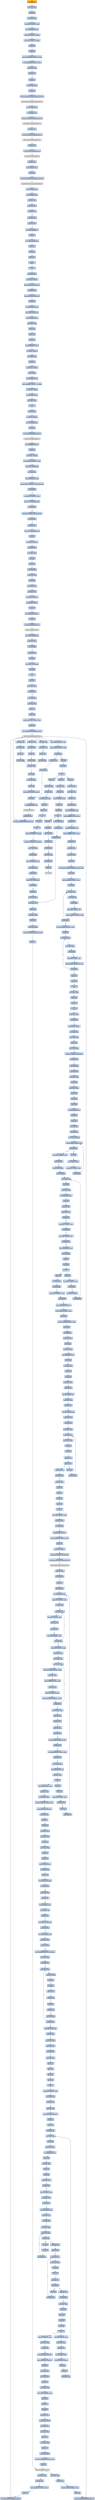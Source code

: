 digraph G {
node[shape=rectangle,style=filled,fillcolor=lightsteelblue,color=lightsteelblue]
bgcolor="transparent"
a0x00423018call_0x0042c0e3[label="start\ncall 0x0042c0e3",color="lightgrey",fillcolor="orange"];
a0x0042c0e3movl_edi_edi[label="0x0042c0e3\nmovl %edi, %edi"];
a0x0042c0e5pushl_ebp[label="0x0042c0e5\npushl %ebp"];
a0x0042c0e6movl_esp_ebp[label="0x0042c0e6\nmovl %esp, %ebp"];
a0x0042c0e8subl_0x10UINT8_esp[label="0x0042c0e8\nsubl $0x10<UINT8>, %esp"];
a0x0042c0ebmovl_0x004464cc_eax[label="0x0042c0eb\nmovl 0x004464cc, %eax"];
a0x0042c0f0andl_0x0UINT8__8ebp_[label="0x0042c0f0\nandl $0x0<UINT8>, -8(%ebp)"];
a0x0042c0f4andl_0x0UINT8__4ebp_[label="0x0042c0f4\nandl $0x0<UINT8>, -4(%ebp)"];
a0x0042c0f8pushl_ebx[label="0x0042c0f8\npushl %ebx"];
a0x0042c0f9pushl_edi[label="0x0042c0f9\npushl %edi"];
a0x0042c0famovl_0xbb40e64eUINT32_edi[label="0x0042c0fa\nmovl $0xbb40e64e<UINT32>, %edi"];
a0x0042c0ffmovl_0xffff0000UINT32_ebx[label="0x0042c0ff\nmovl $0xffff0000<UINT32>, %ebx"];
a0x0042c104cmpl_edi_eax[label="0x0042c104\ncmpl %edi, %eax"];
a0x0042c106je_0x0042c115[label="0x0042c106\nje 0x0042c115"];
a0x0042c115pushl_esi[label="0x0042c115\npushl %esi"];
a0x0042c116leal__8ebp__eax[label="0x0042c116\nleal -8(%ebp), %eax"];
a0x0042c119pushl_eax[label="0x0042c119\npushl %eax"];
a0x0042c11acall_GetSystemTimeAsFileTime_kernel32_dll[label="0x0042c11a\ncall GetSystemTimeAsFileTime@kernel32.dll"];
GetSystemTimeAsFileTime_kernel32_dll[label="GetSystemTimeAsFileTime@kernel32.dll",color="lightgrey",fillcolor="lightgrey"];
a0x0042c120movl__4ebp__esi[label="0x0042c120\nmovl -4(%ebp), %esi"];
a0x0042c123xorl__8ebp__esi[label="0x0042c123\nxorl -8(%ebp), %esi"];
a0x0042c126call_GetCurrentProcessId_kernel32_dll[label="0x0042c126\ncall GetCurrentProcessId@kernel32.dll"];
GetCurrentProcessId_kernel32_dll[label="GetCurrentProcessId@kernel32.dll",color="lightgrey",fillcolor="lightgrey"];
a0x0042c12cxorl_eax_esi[label="0x0042c12c\nxorl %eax, %esi"];
a0x0042c12ecall_GetCurrentThreadId_kernel32_dll[label="0x0042c12e\ncall GetCurrentThreadId@kernel32.dll"];
GetCurrentThreadId_kernel32_dll[label="GetCurrentThreadId@kernel32.dll",color="lightgrey",fillcolor="lightgrey"];
a0x0042c134xorl_eax_esi[label="0x0042c134\nxorl %eax, %esi"];
a0x0042c136call_GetTickCount_kernel32_dll[label="0x0042c136\ncall GetTickCount@kernel32.dll"];
GetTickCount_kernel32_dll[label="GetTickCount@kernel32.dll",color="lightgrey",fillcolor="lightgrey"];
a0x0042c13cxorl_eax_esi[label="0x0042c13c\nxorl %eax, %esi"];
a0x0042c13eleal__16ebp__eax[label="0x0042c13e\nleal -16(%ebp), %eax"];
a0x0042c141pushl_eax[label="0x0042c141\npushl %eax"];
a0x0042c142call_QueryPerformanceCounter_kernel32_dll[label="0x0042c142\ncall QueryPerformanceCounter@kernel32.dll"];
QueryPerformanceCounter_kernel32_dll[label="QueryPerformanceCounter@kernel32.dll",color="lightgrey",fillcolor="lightgrey"];
a0x0042c148movl__12ebp__eax[label="0x0042c148\nmovl -12(%ebp), %eax"];
a0x0042c14bxorl__16ebp__eax[label="0x0042c14b\nxorl -16(%ebp), %eax"];
a0x0042c14exorl_eax_esi[label="0x0042c14e\nxorl %eax, %esi"];
a0x0042c150cmpl_edi_esi[label="0x0042c150\ncmpl %edi, %esi"];
a0x0042c152jne_0x0042c15b[label="0x0042c152\njne 0x0042c15b"];
a0x0042c15btestl_esi_ebx[label="0x0042c15b\ntestl %esi, %ebx"];
a0x0042c15djne_0x0042c166[label="0x0042c15d\njne 0x0042c166"];
a0x0042c166movl_esi_0x004464cc[label="0x0042c166\nmovl %esi, 0x004464cc"];
a0x0042c16cnotl_esi[label="0x0042c16c\nnotl %esi"];
a0x0042c16emovl_esi_0x004464d0[label="0x0042c16e\nmovl %esi, 0x004464d0"];
a0x0042c174popl_esi[label="0x0042c174\npopl %esi"];
a0x0042c175popl_edi[label="0x0042c175\npopl %edi"];
a0x0042c176popl_ebx[label="0x0042c176\npopl %ebx"];
a0x0042c177leave_[label="0x0042c177\nleave "];
a0x0042c178ret[label="0x0042c178\nret"];
a0x0042301djmp_0x00422e9a[label="0x0042301d\njmp 0x00422e9a"];
a0x00422e9apushl_0x58UINT8[label="0x00422e9a\npushl $0x58<UINT8>"];
a0x00422e9cpushl_0x442558UINT32[label="0x00422e9c\npushl $0x442558<UINT32>"];
a0x00422ea1call_0x00424200[label="0x00422ea1\ncall 0x00424200"];
a0x00424200pushl_0x423900UINT32[label="0x00424200\npushl $0x423900<UINT32>"];
a0x00424205pushl_fs_0[label="0x00424205\npushl %fs:0"];
a0x0042420cmovl_0x10esp__eax[label="0x0042420c\nmovl 0x10(%esp), %eax"];
a0x00424210movl_ebp_0x10esp_[label="0x00424210\nmovl %ebp, 0x10(%esp)"];
a0x00424214leal_0x10esp__ebp[label="0x00424214\nleal 0x10(%esp), %ebp"];
a0x00424218subl_eax_esp[label="0x00424218\nsubl %eax, %esp"];
a0x0042421apushl_ebx[label="0x0042421a\npushl %ebx"];
a0x0042421bpushl_esi[label="0x0042421b\npushl %esi"];
a0x0042421cpushl_edi[label="0x0042421c\npushl %edi"];
a0x0042421dmovl_0x004464cc_eax[label="0x0042421d\nmovl 0x004464cc, %eax"];
a0x00424222xorl_eax__4ebp_[label="0x00424222\nxorl %eax, -4(%ebp)"];
a0x00424225xorl_ebp_eax[label="0x00424225\nxorl %ebp, %eax"];
a0x00424227pushl_eax[label="0x00424227\npushl %eax"];
a0x00424228movl_esp__24ebp_[label="0x00424228\nmovl %esp, -24(%ebp)"];
a0x0042422bpushl__8ebp_[label="0x0042422b\npushl -8(%ebp)"];
a0x0042422emovl__4ebp__eax[label="0x0042422e\nmovl -4(%ebp), %eax"];
a0x00424231movl_0xfffffffeUINT32__4ebp_[label="0x00424231\nmovl $0xfffffffe<UINT32>, -4(%ebp)"];
a0x00424238movl_eax__8ebp_[label="0x00424238\nmovl %eax, -8(%ebp)"];
a0x0042423bleal__16ebp__eax[label="0x0042423b\nleal -16(%ebp), %eax"];
a0x0042423emovl_eax_fs_0[label="0x0042423e\nmovl %eax, %fs:0"];
a0x00424244ret[label="0x00424244\nret"];
a0x00422ea6xorl_esi_esi[label="0x00422ea6\nxorl %esi, %esi"];
a0x00422ea8movl_esi__4ebp_[label="0x00422ea8\nmovl %esi, -4(%ebp)"];
a0x00422eableal__104ebp__eax[label="0x00422eab\nleal -104(%ebp), %eax"];
a0x00422eaepushl_eax[label="0x00422eae\npushl %eax"];
a0x00422eafcall_GetStartupInfoA_kernel32_dll[label="0x00422eaf\ncall GetStartupInfoA@kernel32.dll"];
GetStartupInfoA_kernel32_dll[label="GetStartupInfoA@kernel32.dll",color="lightgrey",fillcolor="lightgrey"];
a0x00422eb5pushl_0xfffffffeUINT8[label="0x00422eb5\npushl $0xfffffffe<UINT8>"];
a0x00422eb7popl_edi[label="0x00422eb7\npopl %edi"];
a0x00422eb8movl_edi__4ebp_[label="0x00422eb8\nmovl %edi, -4(%ebp)"];
a0x00422ebbmovl_0x5a4dUINT32_eax[label="0x00422ebb\nmovl $0x5a4d<UINT32>, %eax"];
a0x00422ec0cmpw_ax_0x00400000[label="0x00422ec0\ncmpw %ax, 0x00400000"];
a0x00422ec7jne_0x00422f01[label="0x00422ec7\njne 0x00422f01"];
a0x00422ec9movl_0x0040003c_eax[label="0x00422ec9\nmovl 0x0040003c, %eax"];
a0x00422ececmpl_0x4550UINT32_0x400000eax_[label="0x00422ece\ncmpl $0x4550<UINT32>, 0x400000(%eax)"];
a0x00422ed8jne_0x00422f01[label="0x00422ed8\njne 0x00422f01"];
a0x00422edamovl_0x10bUINT32_ecx[label="0x00422eda\nmovl $0x10b<UINT32>, %ecx"];
a0x00422edfcmpw_cx_0x400018eax_[label="0x00422edf\ncmpw %cx, 0x400018(%eax)"];
a0x00422ee6jne_0x00422f01[label="0x00422ee6\njne 0x00422f01"];
a0x00422ee8cmpl_0xeUINT8_0x400074eax_[label="0x00422ee8\ncmpl $0xe<UINT8>, 0x400074(%eax)"];
a0x00422eefjbe_0x00422f01[label="0x00422eef\njbe 0x00422f01"];
a0x00422ef1xorl_ecx_ecx[label="0x00422ef1\nxorl %ecx, %ecx"];
a0x00422ef3cmpl_esi_0x4000e8eax_[label="0x00422ef3\ncmpl %esi, 0x4000e8(%eax)"];
a0x00422ef9setne_cl[label="0x00422ef9\nsetne %cl"];
a0x00422efcmovl_ecx__28ebp_[label="0x00422efc\nmovl %ecx, -28(%ebp)"];
a0x00422effjmp_0x00422f04[label="0x00422eff\njmp 0x00422f04"];
a0x00422f04xorl_ebx_ebx[label="0x00422f04\nxorl %ebx, %ebx"];
a0x00422f06incl_ebx[label="0x00422f06\nincl %ebx"];
a0x00422f07pushl_ebx[label="0x00422f07\npushl %ebx"];
a0x00422f08call_0x00429998[label="0x00422f08\ncall 0x00429998"];
a0x00429998movl_edi_edi[label="0x00429998\nmovl %edi, %edi"];
a0x0042999apushl_ebp[label="0x0042999a\npushl %ebp"];
a0x0042999bmovl_esp_ebp[label="0x0042999b\nmovl %esp, %ebp"];
a0x0042999dxorl_eax_eax[label="0x0042999d\nxorl %eax, %eax"];
a0x0042999fcmpl_eax_0x8ebp_[label="0x0042999f\ncmpl %eax, 0x8(%ebp)"];
a0x004299a2pushl_0x0UINT8[label="0x004299a2\npushl $0x0<UINT8>"];
a0x004299a4sete_al[label="0x004299a4\nsete %al"];
a0x004299a7pushl_0x1000UINT32[label="0x004299a7\npushl $0x1000<UINT32>"];
a0x004299acpushl_eax[label="0x004299ac\npushl %eax"];
a0x004299adcall_HeapCreate_kernel32_dll[label="0x004299ad\ncall HeapCreate@kernel32.dll"];
HeapCreate_kernel32_dll[label="HeapCreate@kernel32.dll",color="lightgrey",fillcolor="lightgrey"];
a0x004299b3movl_eax_0x00449b90[label="0x004299b3\nmovl %eax, 0x00449b90"];
a0x004299b8testl_eax_eax[label="0x004299b8\ntestl %eax, %eax"];
a0x004299bajne_0x004299be[label="0x004299ba\njne 0x004299be"];
a0x004299bexorl_eax_eax[label="0x004299be\nxorl %eax, %eax"];
a0x004299c0incl_eax[label="0x004299c0\nincl %eax"];
a0x004299c1movl_eax_0x0044b4f8[label="0x004299c1\nmovl %eax, 0x0044b4f8"];
a0x004299c6popl_ebp[label="0x004299c6\npopl %ebp"];
a0x004299c7ret[label="0x004299c7\nret"];
a0x00422f0dpopl_ecx[label="0x00422f0d\npopl %ecx"];
a0x00422f0etestl_eax_eax[label="0x00422f0e\ntestl %eax, %eax"];
a0x00422f10jne_0x00422f1a[label="0x00422f10\njne 0x00422f1a"];
a0x00422f1acall_0x004278f8[label="0x00422f1a\ncall 0x004278f8"];
a0x004278f8movl_edi_edi[label="0x004278f8\nmovl %edi, %edi"];
a0x004278fapushl_esi[label="0x004278fa\npushl %esi"];
a0x004278fbpushl_edi[label="0x004278fb\npushl %edi"];
a0x004278fcmovl_0x43a7a0UINT32_esi[label="0x004278fc\nmovl $0x43a7a0<UINT32>, %esi"];
a0x00427901pushl_esi[label="0x00427901\npushl %esi"];
a0x00427902call_GetModuleHandleW_kernel32_dll[label="0x00427902\ncall GetModuleHandleW@kernel32.dll"];
GetModuleHandleW_kernel32_dll[label="GetModuleHandleW@kernel32.dll",color="lightgrey",fillcolor="lightgrey"];
a0x00427908testl_eax_eax[label="0x00427908\ntestl %eax, %eax"];
a0x0042790ajne_0x00427913[label="0x0042790a\njne 0x00427913"];
a0x0042790cpushl_esi[label="0x0042790c\npushl %esi"];
a0x0042790dcall_0x004258f6[label="0x0042790d\ncall 0x004258f6"];
a0x004258f6movl_edi_edi[label="0x004258f6\nmovl %edi, %edi"];
a0x004258f8pushl_ebp[label="0x004258f8\npushl %ebp"];
a0x004258f9movl_esp_ebp[label="0x004258f9\nmovl %esp, %ebp"];
a0x004258fbpushl_edi[label="0x004258fb\npushl %edi"];
a0x004258fcmovl_0x3e8UINT32_edi[label="0x004258fc\nmovl $0x3e8<UINT32>, %edi"];
a0x00425901pushl_edi[label="0x00425901\npushl %edi"];
a0x00425902call_Sleep_kernel32_dll[label="0x00425902\ncall Sleep@kernel32.dll"];
Sleep_kernel32_dll[label="Sleep@kernel32.dll",color="lightgrey",fillcolor="lightgrey"];
a0x00425908pushl_0x8ebp_[label="0x00425908\npushl 0x8(%ebp)"];
a0x0042590bcall_GetModuleHandleW_kernel32_dll[label="0x0042590b\ncall GetModuleHandleW@kernel32.dll"];
a0x00425911addl_0x3e8UINT32_edi[label="0x00425911\naddl $0x3e8<UINT32>, %edi"];
a0x00425917cmpl_0xea60UINT32_edi[label="0x00425917\ncmpl $0xea60<UINT32>, %edi"];
a0x0042591dja_0x00425923[label="0x0042591d\nja 0x00425923"];
a0x0042591ftestl_eax_eax[label="0x0042591f\ntestl %eax, %eax"];
a0x00425921je_0x00425901[label="0x00425921\nje 0x00425901"];
a0x00425923popl_edi[label="0x00425923\npopl %edi"];
a0x00425924popl_ebp[label="0x00425924\npopl %ebp"];
a0x00425925ret[label="0x00425925\nret"];
a0x00427912popl_ecx[label="0x00427912\npopl %ecx"];
a0x00427913movl_eax_edi[label="0x00427913\nmovl %eax, %edi"];
a0x00427915testl_edi_edi[label="0x00427915\ntestl %edi, %edi"];
a0x00427917je_0x00427a7b[label="0x00427917\nje 0x00427a7b"];
a0x00427a7bcall_0x00427612[label="0x00427a7b\ncall 0x00427612"];
a0x00427612movl_0x00446680_eax[label="0x00427612\nmovl 0x00446680, %eax"];
a0x00427617cmpl_0xffffffffUINT8_eax[label="0x00427617\ncmpl $0xffffffff<UINT8>, %eax"];
a0x0042761aje_0x00427632[label="0x0042761a\nje 0x00427632"];
a0x00427632movl_0x00446684_eax[label="0x00427632\nmovl 0x00446684, %eax"];
a0x00427637cmpl_0xffffffffUINT8_eax[label="0x00427637\ncmpl $0xffffffff<UINT8>, %eax"];
a0x0042763aje_0x0042764a[label="0x0042763a\nje 0x0042764a"];
a0x0042764ajmp_0x00429a13[label="0x0042764a\njmp 0x00429a13"];
a0x00429a13movl_edi_edi[label="0x00429a13\nmovl %edi, %edi"];
a0x00429a15pushl_ebx[label="0x00429a15\npushl %ebx"];
a0x00429a16movl_DeleteCriticalSection_kernel32_dll_ebx[label="0x00429a16\nmovl DeleteCriticalSection@kernel32.dll, %ebx"];
a0x00429a1cpushl_esi[label="0x00429a1c\npushl %esi"];
a0x00429a1dmovl_0x4466a8UINT32_esi[label="0x00429a1d\nmovl $0x4466a8<UINT32>, %esi"];
a0x00429a22pushl_edi[label="0x00429a22\npushl %edi"];
a0x00429a23movl_esi__edi[label="0x00429a23\nmovl (%esi), %edi"];
a0x00429a25testl_edi_edi[label="0x00429a25\ntestl %edi, %edi"];
a0x00429a27je_0x00429a3c[label="0x00429a27\nje 0x00429a3c"];
a0x00429a3caddl_0x8UINT8_esi[label="0x00429a3c\naddl $0x8<UINT8>, %esi"];
a0x00429a3fcmpl_0x4467c8UINT32_esi[label="0x00429a3f\ncmpl $0x4467c8<UINT32>, %esi"];
a0x00429a45jl_0x00429a23[label="0x00429a45\njl 0x00429a23"];
a0x00429a47movl_0x4466a8UINT32_esi[label="0x00429a47\nmovl $0x4466a8<UINT32>, %esi"];
a0x00429a4cpopl_edi[label="0x00429a4c\npopl %edi"];
a0x00429a4dmovl_esi__eax[label="0x00429a4d\nmovl (%esi), %eax"];
a0x00429a4ftestl_eax_eax[label="0x00429a4f\ntestl %eax, %eax"];
a0x00429a51je_0x00429a5c[label="0x00429a51\nje 0x00429a5c"];
a0x00429a5caddl_0x8UINT8_esi[label="0x00429a5c\naddl $0x8<UINT8>, %esi"];
a0x00429a5fcmpl_0x4467c8UINT32_esi[label="0x00429a5f\ncmpl $0x4467c8<UINT32>, %esi"];
a0x00429a65jl_0x00429a4d[label="0x00429a65\njl 0x00429a4d"];
a0x00429a67popl_esi[label="0x00429a67\npopl %esi"];
a0x00429a68popl_ebx[label="0x00429a68\npopl %ebx"];
a0x00429a69ret[label="0x00429a69\nret"];
a0x00427a80xorl_eax_eax[label="0x00427a80\nxorl %eax, %eax"];
a0x00427a82popl_edi[label="0x00427a82\npopl %edi"];
a0x00427a83popl_esi[label="0x00427a83\npopl %esi"];
a0x00427a84ret[label="0x00427a84\nret"];
a0x00422f1ftestl_eax_eax[label="0x00422f1f\ntestl %eax, %eax"];
a0x00422f21jne_0x00422f2b[label="0x00422f21\njne 0x00422f2b"];
a0x00422f23pushl_0x10UINT8[label="0x00422f23\npushl $0x10<UINT8>"];
a0x00422f25call_0x00422e71[label="0x00422f25\ncall 0x00422e71"];
a0x00422e71movl_edi_edi[label="0x00422e71\nmovl %edi, %edi"];
a0x00422e73pushl_ebp[label="0x00422e73\npushl %ebp"];
a0x00422e74movl_esp_ebp[label="0x00422e74\nmovl %esp, %ebp"];
a0x00422e76cmpl_0x1UINT8_0x00449800[label="0x00422e76\ncmpl $0x1<UINT8>, 0x00449800"];
a0x00422e7djne_0x00422e84[label="0x00422e7d\njne 0x00422e84"];
a0x00422e84pushl_0x8ebp_[label="0x00422e84\npushl 0x8(%ebp)"];
a0x00422e87call_0x0042b636[label="0x00422e87\ncall 0x0042b636"];
a0x0042b636movl_edi_edi[label="0x0042b636\nmovl %edi, %edi"];
a0x0042b638pushl_ebp[label="0x0042b638\npushl %ebp"];
a0x0042b639movl_esp_ebp[label="0x0042b639\nmovl %esp, %ebp"];
a0x0042b63bpushl_ecx[label="0x0042b63b\npushl %ecx"];
a0x0042b63cpushl_ecx[label="0x0042b63c\npushl %ecx"];
a0x0042b63dpushl_ebx[label="0x0042b63d\npushl %ebx"];
a0x0042b63emovl_0x8ebp__ebx[label="0x0042b63e\nmovl 0x8(%ebp), %ebx"];
a0x0042b641pushl_esi[label="0x0042b641\npushl %esi"];
a0x0042b642pushl_edi[label="0x0042b642\npushl %edi"];
a0x0042b643xorl_esi_esi[label="0x0042b643\nxorl %esi, %esi"];
a0x0042b645xorl_edi_edi[label="0x0042b645\nxorl %edi, %edi"];
a0x0042b647movl_edi__4ebp_[label="0x0042b647\nmovl %edi, -4(%ebp)"];
a0x0042b64acmpl_0x446de0edi8__ebx[label="0x0042b64a\ncmpl 0x446de0(,%edi,8), %ebx"];
a0x0042b651je_0x0042b65c[label="0x0042b651\nje 0x0042b65c"];
a0x0042b653incl_edi[label="0x0042b653\nincl %edi"];
a0x0042b654movl_edi__4ebp_[label="0x0042b654\nmovl %edi, -4(%ebp)"];
a0x0042b657cmpl_0x17UINT8_edi[label="0x0042b657\ncmpl $0x17<UINT8>, %edi"];
a0x0042b65ajb_0x0042b64a[label="0x0042b65a\njb 0x0042b64a"];
a0x0042b65ccmpl_0x17UINT8_edi[label="0x0042b65c\ncmpl $0x17<UINT8>, %edi"];
a0x0042b65fjae_0x0042b7dc[label="0x0042b65f\njae 0x0042b7dc"];
a0x0042b665pushl_0x3UINT8[label="0x0042b665\npushl $0x3<UINT8>"];
a0x0042b667call_0x00430db7[label="0x0042b667\ncall 0x00430db7"];
a0x00430db7movl_edi_edi[label="0x00430db7\nmovl %edi, %edi"];
a0x00430db9pushl_ebp[label="0x00430db9\npushl %ebp"];
a0x00430dbamovl_esp_ebp[label="0x00430dba\nmovl %esp, %ebp"];
a0x00430dbcmovl_0x8ebp__ecx[label="0x00430dbc\nmovl 0x8(%ebp), %ecx"];
a0x00430dbfpushl_esi[label="0x00430dbf\npushl %esi"];
a0x00430dc0xorl_esi_esi[label="0x00430dc0\nxorl %esi, %esi"];
a0x00430dc2cmpl_esi_ecx[label="0x00430dc2\ncmpl %esi, %ecx"];
a0x00430dc4jl_0x00430de4[label="0x00430dc4\njl 0x00430de4"];
a0x00430dc6cmpl_0x2UINT8_ecx[label="0x00430dc6\ncmpl $0x2<UINT8>, %ecx"];
a0x00430dc9jle_0x00430dd7[label="0x00430dc9\njle 0x00430dd7"];
a0x00430dcbcmpl_0x3UINT8_ecx[label="0x00430dcb\ncmpl $0x3<UINT8>, %ecx"];
a0x00430dcejne_0x00430de4[label="0x00430dce\njne 0x00430de4"];
a0x00430dd0movl_0x00449800_eax[label="0x00430dd0\nmovl 0x00449800, %eax"];
a0x00430dd5jmp_0x00430dff[label="0x00430dd5\njmp 0x00430dff"];
a0x00430dffpopl_esi[label="0x00430dff\npopl %esi"];
a0x00430e00popl_ebp[label="0x00430e00\npopl %ebp"];
a0x00430e01ret[label="0x00430e01\nret"];
a0x0042b66cpopl_ecx[label="0x0042b66c\npopl %ecx"];
a0x0042b66dcmpl_0x1UINT8_eax[label="0x0042b66d\ncmpl $0x1<UINT8>, %eax"];
a0x0042b670je_0x0042b7aa[label="0x0042b670\nje 0x0042b7aa"];
a0x0042b676pushl_0x3UINT8[label="0x0042b676\npushl $0x3<UINT8>"];
a0x0042b678call_0x00430db7[label="0x0042b678\ncall 0x00430db7"];
a0x0042b67dpopl_ecx[label="0x0042b67d\npopl %ecx"];
a0x0042b67etestl_eax_eax[label="0x0042b67e\ntestl %eax, %eax"];
a0x0042b680jne_0x0042b68f[label="0x0042b680\njne 0x0042b68f"];
a0x0042b68fcmpl_0xfcUINT32_ebx[label="0x0042b68f\ncmpl $0xfc<UINT32>, %ebx"];
a0x0042b695je_0x0042b7dc[label="0x0042b695\nje 0x0042b7dc"];
a0x0042b69bpushl_0x43af00UINT32[label="0x0042b69b\npushl $0x43af00<UINT32>"];
a0x0042b6a0movl_0x314UINT32_ebx[label="0x0042b6a0\nmovl $0x314<UINT32>, %ebx"];
a0x0042b6a5pushl_ebx[label="0x0042b6a5\npushl %ebx"];
a0x0042b6a6movl_0x449d30UINT32_edi[label="0x0042b6a6\nmovl $0x449d30<UINT32>, %edi"];
a0x0042b6abpushl_edi[label="0x0042b6ab\npushl %edi"];
a0x0042b6accall_0x00425c2e[label="0x0042b6ac\ncall 0x00425c2e"];
a0x00425c2emovl_edi_edi[label="0x00425c2e\nmovl %edi, %edi"];
a0x00425c30pushl_ebp[label="0x00425c30\npushl %ebp"];
a0x00425c31movl_esp_ebp[label="0x00425c31\nmovl %esp, %ebp"];
a0x00425c33movl_0x8ebp__ecx[label="0x00425c33\nmovl 0x8(%ebp), %ecx"];
a0x00425c36pushl_ebx[label="0x00425c36\npushl %ebx"];
a0x00425c37xorl_ebx_ebx[label="0x00425c37\nxorl %ebx, %ebx"];
a0x00425c39pushl_esi[label="0x00425c39\npushl %esi"];
a0x00425c3apushl_edi[label="0x00425c3a\npushl %edi"];
a0x00425c3bcmpl_ebx_ecx[label="0x00425c3b\ncmpl %ebx, %ecx"];
a0x00425c3dje_0x00425c46[label="0x00425c3d\nje 0x00425c46"];
a0x00425c3fmovl_0xcebp__edi[label="0x00425c3f\nmovl 0xc(%ebp), %edi"];
a0x00425c42cmpl_ebx_edi[label="0x00425c42\ncmpl %ebx, %edi"];
a0x00425c44ja_0x00425c61[label="0x00425c44\nja 0x00425c61"];
a0x00425c61movl_0x10ebp__esi[label="0x00425c61\nmovl 0x10(%ebp), %esi"];
a0x00425c64cmpl_ebx_esi[label="0x00425c64\ncmpl %ebx, %esi"];
a0x00425c66jne_0x00425c6c[label="0x00425c66\njne 0x00425c6c"];
a0x00425c6cmovl_ecx_edx[label="0x00425c6c\nmovl %ecx, %edx"];
a0x00425c6emovb_esi__al[label="0x00425c6e\nmovb (%esi), %al"];
a0x00425c70movb_al_edx_[label="0x00425c70\nmovb %al, (%edx)"];
a0x00425c72incl_edx[label="0x00425c72\nincl %edx"];
a0x00425c73incl_esi[label="0x00425c73\nincl %esi"];
a0x00425c74cmpb_bl_al[label="0x00425c74\ncmpb %bl, %al"];
a0x00425c76je_0x00425c7b[label="0x00425c76\nje 0x00425c7b"];
a0x00425c78decl_edi[label="0x00425c78\ndecl %edi"];
a0x00425c79jne_0x00425c6e[label="0x00425c79\njne 0x00425c6e"];
a0x00425c7bcmpl_ebx_edi[label="0x00425c7b\ncmpl %ebx, %edi"];
a0x00425c7djne_0x00425c8f[label="0x00425c7d\njne 0x00425c8f"];
a0x00425c8fxorl_eax_eax[label="0x00425c8f\nxorl %eax, %eax"];
a0x00425c91popl_edi[label="0x00425c91\npopl %edi"];
a0x00425c92popl_esi[label="0x00425c92\npopl %esi"];
a0x00425c93popl_ebx[label="0x00425c93\npopl %ebx"];
a0x00425c94popl_ebp[label="0x00425c94\npopl %ebp"];
a0x00425c95ret[label="0x00425c95\nret"];
a0x0042b6b1addl_0xcUINT8_esp[label="0x0042b6b1\naddl $0xc<UINT8>, %esp"];
a0x0042b6b4testl_eax_eax[label="0x0042b6b4\ntestl %eax, %eax"];
a0x0042b6b6je_0x0042b6c5[label="0x0042b6b6\nje 0x0042b6c5"];
a0x0042b6c5pushl_0x104UINT32[label="0x0042b6c5\npushl $0x104<UINT32>"];
a0x0042b6camovl_0x449d49UINT32_esi[label="0x0042b6ca\nmovl $0x449d49<UINT32>, %esi"];
a0x0042b6cfpushl_esi[label="0x0042b6cf\npushl %esi"];
a0x0042b6d0pushl_0x0UINT8[label="0x0042b6d0\npushl $0x0<UINT8>"];
a0x0042b6d2movb_0x0UINT8_0x00449e4d[label="0x0042b6d2\nmovb $0x0<UINT8>, 0x00449e4d"];
a0x0042b6d9call_GetModuleFileNameA_kernel32_dll[label="0x0042b6d9\ncall GetModuleFileNameA@kernel32.dll"];
GetModuleFileNameA_kernel32_dll[label="GetModuleFileNameA@kernel32.dll",color="lightgrey",fillcolor="lightgrey"];
a0x0042b6dftestl_eax_eax[label="0x0042b6df\ntestl %eax, %eax"];
a0x0042b6e1jne_0x0042b709[label="0x0042b6e1\njne 0x0042b709"];
a0x0042b709pushl_esi[label="0x0042b709\npushl %esi"];
a0x0042b70acall_0x004231f0[label="0x0042b70a\ncall 0x004231f0"];
a0x004231f0movl_0x4esp__ecx[label="0x004231f0\nmovl 0x4(%esp), %ecx"];
a0x004231f4testl_0x3UINT32_ecx[label="0x004231f4\ntestl $0x3<UINT32>, %ecx"];
a0x004231faje_0x00423220[label="0x004231fa\nje 0x00423220"];
a0x004231fcmovb_ecx__al[label="0x004231fc\nmovb (%ecx), %al"];
a0x004231feaddl_0x1UINT8_ecx[label="0x004231fe\naddl $0x1<UINT8>, %ecx"];
a0x00423201testb_al_al[label="0x00423201\ntestb %al, %al"];
a0x00423203je_0x00423253[label="0x00423203\nje 0x00423253"];
a0x00423205testl_0x3UINT32_ecx[label="0x00423205\ntestl $0x3<UINT32>, %ecx"];
a0x0042320bjne_0x004231fc[label="0x0042320b\njne 0x004231fc"];
a0x0042320daddl_0x0UINT32_eax[label="0x0042320d\naddl $0x0<UINT32>, %eax"];
a0x00423212leal_esp__esp[label="0x00423212\nleal (%esp), %esp"];
a0x00423219leal_esp__esp[label="0x00423219\nleal (%esp), %esp"];
a0x00423220movl_ecx__eax[label="0x00423220\nmovl (%ecx), %eax"];
a0x00423222movl_0x7efefeffUINT32_edx[label="0x00423222\nmovl $0x7efefeff<UINT32>, %edx"];
a0x00423227addl_eax_edx[label="0x00423227\naddl %eax, %edx"];
a0x00423229xorl_0xffffffffUINT8_eax[label="0x00423229\nxorl $0xffffffff<UINT8>, %eax"];
a0x0042322cxorl_edx_eax[label="0x0042322c\nxorl %edx, %eax"];
a0x0042322eaddl_0x4UINT8_ecx[label="0x0042322e\naddl $0x4<UINT8>, %ecx"];
a0x00423231testl_0x81010100UINT32_eax[label="0x00423231\ntestl $0x81010100<UINT32>, %eax"];
a0x00423236je_0x00423220[label="0x00423236\nje 0x00423220"];
a0x00423238movl__4ecx__eax[label="0x00423238\nmovl -4(%ecx), %eax"];
a0x0042323btestb_al_al[label="0x0042323b\ntestb %al, %al"];
a0x0042323dje_0x00423271[label="0x0042323d\nje 0x00423271"];
a0x0042323ftestb_ah_ah[label="0x0042323f\ntestb %ah, %ah"];
a0x00423241je_0x00423267[label="0x00423241\nje 0x00423267"];
a0x00423243testl_0xff0000UINT32_eax[label="0x00423243\ntestl $0xff0000<UINT32>, %eax"];
a0x00423248je_0x0042325d[label="0x00423248\nje 0x0042325d"];
a0x0042324atestl_0xff000000UINT32_eax[label="0x0042324a\ntestl $0xff000000<UINT32>, %eax"];
a0x0042324fje_0x00423253[label="0x0042324f\nje 0x00423253"];
a0x00423253leal__1ecx__eax[label="0x00423253\nleal -1(%ecx), %eax"];
a0x00423256movl_0x4esp__ecx[label="0x00423256\nmovl 0x4(%esp), %ecx"];
a0x0042325asubl_ecx_eax[label="0x0042325a\nsubl %ecx, %eax"];
a0x0042325cret[label="0x0042325c\nret"];
a0x0042b70fincl_eax[label="0x0042b70f\nincl %eax"];
a0x0042b710popl_ecx[label="0x0042b710\npopl %ecx"];
a0x0042b711cmpl_0x3cUINT8_eax[label="0x0042b711\ncmpl $0x3c<UINT8>, %eax"];
a0x0042b714jbe_0x0042b74e[label="0x0042b714\njbe 0x0042b74e"];
a0x0042b716pushl_esi[label="0x0042b716\npushl %esi"];
a0x0042b717call_0x004231f0[label="0x0042b717\ncall 0x004231f0"];
a0x0042b71csubl_0x3bUINT8_esi[label="0x0042b71c\nsubl $0x3b<UINT8>, %esi"];
a0x0042b71faddl_esi_eax[label="0x0042b71f\naddl %esi, %eax"];
a0x0042b721pushl_0x3UINT8[label="0x0042b721\npushl $0x3<UINT8>"];
a0x0042b723movl_0x44a044UINT32_ecx[label="0x0042b723\nmovl $0x44a044<UINT32>, %ecx"];
a0x0042b728pushl_0x43aee4UINT32[label="0x0042b728\npushl $0x43aee4<UINT32>"];
a0x0042b72dsubl_eax_ecx[label="0x0042b72d\nsubl %eax, %ecx"];
a0x0042b72fpushl_ecx[label="0x0042b72f\npushl %ecx"];
a0x0042b730pushl_eax[label="0x0042b730\npushl %eax"];
a0x0042b731call_0x0042414a[label="0x0042b731\ncall 0x0042414a"];
a0x0042414amovl_edi_edi[label="0x0042414a\nmovl %edi, %edi"];
a0x0042414cpushl_ebp[label="0x0042414c\npushl %ebp"];
a0x0042414dmovl_esp_ebp[label="0x0042414d\nmovl %esp, %ebp"];
a0x0042414fpushl_ebx[label="0x0042414f\npushl %ebx"];
a0x00424150pushl_esi[label="0x00424150\npushl %esi"];
a0x00424151movl_0x8ebp__esi[label="0x00424151\nmovl 0x8(%ebp), %esi"];
a0x00424154xorl_ebx_ebx[label="0x00424154\nxorl %ebx, %ebx"];
a0x00424156pushl_edi[label="0x00424156\npushl %edi"];
a0x00424157cmpl_ebx_0x14ebp_[label="0x00424157\ncmpl %ebx, 0x14(%ebp)"];
a0x0042415ajne_0x0042416c[label="0x0042415a\njne 0x0042416c"];
a0x0042416ccmpl_ebx_esi[label="0x0042416c\ncmpl %ebx, %esi"];
a0x0042416eje_0x00424177[label="0x0042416e\nje 0x00424177"];
a0x00424170movl_0xcebp__edi[label="0x00424170\nmovl 0xc(%ebp), %edi"];
a0x00424173cmpl_ebx_edi[label="0x00424173\ncmpl %ebx, %edi"];
a0x00424175ja_0x00424192[label="0x00424175\nja 0x00424192"];
a0x00424192cmpl_ebx_0x14ebp_[label="0x00424192\ncmpl %ebx, 0x14(%ebp)"];
a0x00424195jne_0x0042419b[label="0x00424195\njne 0x0042419b"];
a0x0042419bmovl_0x10ebp__edx[label="0x0042419b\nmovl 0x10(%ebp), %edx"];
a0x0042419ecmpl_ebx_edx[label="0x0042419e\ncmpl %ebx, %edx"];
a0x004241a0jne_0x004241a6[label="0x004241a0\njne 0x004241a6"];
a0x004241a6cmpl_0xffffffffUINT8_0x14ebp_[label="0x004241a6\ncmpl $0xffffffff<UINT8>, 0x14(%ebp)"];
a0x004241aamovl_esi_eax[label="0x004241aa\nmovl %esi, %eax"];
a0x004241acjne_0x004241bd[label="0x004241ac\njne 0x004241bd"];
a0x004241bdmovb_edx__cl[label="0x004241bd\nmovb (%edx), %cl"];
a0x004241bfmovb_cl_eax_[label="0x004241bf\nmovb %cl, (%eax)"];
a0x004241c1incl_eax[label="0x004241c1\nincl %eax"];
a0x004241c2incl_edx[label="0x004241c2\nincl %edx"];
a0x004241c3cmpb_bl_cl[label="0x004241c3\ncmpb %bl, %cl"];
a0x004241c5je_0x004241cf[label="0x004241c5\nje 0x004241cf"];
a0x004241c7decl_edi[label="0x004241c7\ndecl %edi"];
a0x004241c8je_0x004241cf[label="0x004241c8\nje 0x004241cf"];
a0x004241cadecl_0x14ebp_[label="0x004241ca\ndecl 0x14(%ebp)"];
a0x004241cdjne_0x004241bd[label="0x004241cd\njne 0x004241bd"];
a0x004241cfcmpl_ebx_0x14ebp_[label="0x004241cf\ncmpl %ebx, 0x14(%ebp)"];
a0x004241d2jne_0x004241d6[label="0x004241d2\njne 0x004241d6"];
a0x004241d4movb_bl_eax_[label="0x004241d4\nmovb %bl, (%eax)"];
a0x004241d6cmpl_ebx_edi[label="0x004241d6\ncmpl %ebx, %edi"];
a0x004241d8jne_0x00424165[label="0x004241d8\njne 0x00424165"];
a0x00424165xorl_eax_eax[label="0x00424165\nxorl %eax, %eax"];
a0x00424167popl_edi[label="0x00424167\npopl %edi"];
a0x00424168popl_esi[label="0x00424168\npopl %esi"];
a0x00424169popl_ebx[label="0x00424169\npopl %ebx"];
a0x0042416apopl_ebp[label="0x0042416a\npopl %ebp"];
a0x0042416bret[label="0x0042416b\nret"];
a0x0042b736addl_0x14UINT8_esp[label="0x0042b736\naddl $0x14<UINT8>, %esp"];
a0x0042b739testl_eax_eax[label="0x0042b739\ntestl %eax, %eax"];
a0x0042b73bje_0x0042b74e[label="0x0042b73b\nje 0x0042b74e"];
a0x0042b74exorl_esi_esi[label="0x0042b74e\nxorl %esi, %esi"];
a0x0042b750pushl_0x43aee0UINT32[label="0x0042b750\npushl $0x43aee0<UINT32>"];
a0x0042b755pushl_ebx[label="0x0042b755\npushl %ebx"];
a0x0042b756pushl_edi[label="0x0042b756\npushl %edi"];
a0x0042b757call_0x00425c96[label="0x0042b757\ncall 0x00425c96"];
a0x00425c96movl_edi_edi[label="0x00425c96\nmovl %edi, %edi"];
a0x00425c98pushl_ebp[label="0x00425c98\npushl %ebp"];
a0x00425c99movl_esp_ebp[label="0x00425c99\nmovl %esp, %ebp"];
a0x00425c9bmovl_0x8ebp__eax[label="0x00425c9b\nmovl 0x8(%ebp), %eax"];
a0x00425c9epushl_ebx[label="0x00425c9e\npushl %ebx"];
a0x00425c9fxorl_ebx_ebx[label="0x00425c9f\nxorl %ebx, %ebx"];
a0x00425ca1pushl_esi[label="0x00425ca1\npushl %esi"];
a0x00425ca2pushl_edi[label="0x00425ca2\npushl %edi"];
a0x00425ca3cmpl_ebx_eax[label="0x00425ca3\ncmpl %ebx, %eax"];
a0x00425ca5je_0x00425cae[label="0x00425ca5\nje 0x00425cae"];
a0x00425ca7movl_0xcebp__edi[label="0x00425ca7\nmovl 0xc(%ebp), %edi"];
a0x00425caacmpl_ebx_edi[label="0x00425caa\ncmpl %ebx, %edi"];
a0x00425cacja_0x00425cc9[label="0x00425cac\nja 0x00425cc9"];
a0x00425cc9movl_0x10ebp__esi[label="0x00425cc9\nmovl 0x10(%ebp), %esi"];
a0x00425ccccmpl_ebx_esi[label="0x00425ccc\ncmpl %ebx, %esi"];
a0x00425ccejne_0x00425cd4[label="0x00425cce\njne 0x00425cd4"];
a0x00425cd4movl_eax_edx[label="0x00425cd4\nmovl %eax, %edx"];
a0x00425cd6cmpb_bl_edx_[label="0x00425cd6\ncmpb %bl, (%edx)"];
a0x00425cd8je_0x00425cde[label="0x00425cd8\nje 0x00425cde"];
a0x00425cdaincl_edx[label="0x00425cda\nincl %edx"];
a0x00425cdbdecl_edi[label="0x00425cdb\ndecl %edi"];
a0x00425cdcjne_0x00425cd6[label="0x00425cdc\njne 0x00425cd6"];
a0x00425cdecmpl_ebx_edi[label="0x00425cde\ncmpl %ebx, %edi"];
a0x00425ce0je_0x00425cd0[label="0x00425ce0\nje 0x00425cd0"];
a0x00425ce2movb_esi__cl[label="0x00425ce2\nmovb (%esi), %cl"];
a0x00425ce4movb_cl_edx_[label="0x00425ce4\nmovb %cl, (%edx)"];
a0x00425ce6incl_edx[label="0x00425ce6\nincl %edx"];
a0x00425ce7incl_esi[label="0x00425ce7\nincl %esi"];
a0x00425ce8cmpb_bl_cl[label="0x00425ce8\ncmpb %bl, %cl"];
a0x00425ceaje_0x00425cef[label="0x00425cea\nje 0x00425cef"];
a0x00425cecdecl_edi[label="0x00425cec\ndecl %edi"];
a0x00425cedjne_0x00425ce2[label="0x00425ced\njne 0x00425ce2"];
a0x00425cefcmpl_ebx_edi[label="0x00425cef\ncmpl %ebx, %edi"];
a0x00425cf1jne_0x00425d03[label="0x00425cf1\njne 0x00425d03"];
a0x00425d03xorl_eax_eax[label="0x00425d03\nxorl %eax, %eax"];
a0x00425d05popl_edi[label="0x00425d05\npopl %edi"];
a0x00425d06popl_esi[label="0x00425d06\npopl %esi"];
a0x00425d07popl_ebx[label="0x00425d07\npopl %ebx"];
a0x00425d08popl_ebp[label="0x00425d08\npopl %ebp"];
a0x00425d09ret[label="0x00425d09\nret"];
a0x0042b75caddl_0xcUINT8_esp[label="0x0042b75c\naddl $0xc<UINT8>, %esp"];
a0x0042b75ftestl_eax_eax[label="0x0042b75f\ntestl %eax, %eax"];
a0x0042b761je_0x0042b770[label="0x0042b761\nje 0x0042b770"];
a0x0042b770movl__4ebp__eax[label="0x0042b770\nmovl -4(%ebp), %eax"];
a0x0042b773pushl_0x446de4eax8_[label="0x0042b773\npushl 0x446de4(,%eax,8)"];
a0x0042b77apushl_ebx[label="0x0042b77a\npushl %ebx"];
a0x0042b77bpushl_edi[label="0x0042b77b\npushl %edi"];
a0x0042b77ccall_0x00425c96[label="0x0042b77c\ncall 0x00425c96"];
a0x0042b781addl_0xcUINT8_esp[label="0x0042b781\naddl $0xc<UINT8>, %esp"];
a0x0042b784testl_eax_eax[label="0x0042b784\ntestl %eax, %eax"];
a0x0042b786je_0x0042b795[label="0x0042b786\nje 0x0042b795"];
a0x0042b795pushl_0x12010UINT32[label="0x0042b795\npushl $0x12010<UINT32>"];
a0x0042b79apushl_0x43aeb8UINT32[label="0x0042b79a\npushl $0x43aeb8<UINT32>"];
a0x0042b79fpushl_edi[label="0x0042b79f\npushl %edi"];
a0x0042b7a0call_0x00430c4e[label="0x0042b7a0\ncall 0x00430c4e"];
a0x00430c4emovl_edi_edi[label="0x00430c4e\nmovl %edi, %edi"];
a0x00430c50pushl_ebp[label="0x00430c50\npushl %ebp"];
a0x00430c51movl_esp_ebp[label="0x00430c51\nmovl %esp, %ebp"];
a0x00430c53subl_0x14UINT8_esp[label="0x00430c53\nsubl $0x14<UINT8>, %esp"];
a0x00430c56pushl_ebx[label="0x00430c56\npushl %ebx"];
a0x00430c57pushl_esi[label="0x00430c57\npushl %esi"];
a0x00430c58pushl_edi[label="0x00430c58\npushl %edi"];
a0x00430c59call_0x0042755a[label="0x00430c59\ncall 0x0042755a"];
a0x0042755apushl_0x0UINT8[label="0x0042755a\npushl $0x0<UINT8>"];
a0x0042755ccall_0x004274e8[label="0x0042755c\ncall 0x004274e8"];
a0x004274e8movl_edi_edi[label="0x004274e8\nmovl %edi, %edi"];
a0x004274eapushl_ebp[label="0x004274ea\npushl %ebp"];
a0x004274ebmovl_esp_ebp[label="0x004274eb\nmovl %esp, %ebp"];
a0x004274edpushl_esi[label="0x004274ed\npushl %esi"];
a0x004274eepushl_0x00446684[label="0x004274ee\npushl 0x00446684"];
a0x004274f4movl_TlsGetValue_kernel32_dll_esi[label="0x004274f4\nmovl TlsGetValue@kernel32.dll, %esi"];
a0x004274facall_esi[label="0x004274fa\ncall %esi"];
TlsGetValue_kernel32_dll[label="TlsGetValue@kernel32.dll",color="lightgrey",fillcolor="lightgrey"];
a0x004274fctestl_eax_eax[label="0x004274fc\ntestl %eax, %eax"];
a0x004274feje_0x00427521[label="0x004274fe\nje 0x00427521"];
a0x00427521movl_0x43a7a0UINT32_esi[label="0x00427521\nmovl $0x43a7a0<UINT32>, %esi"];
a0x00427526pushl_esi[label="0x00427526\npushl %esi"];
a0x00427527call_GetModuleHandleW_kernel32_dll[label="0x00427527\ncall GetModuleHandleW@kernel32.dll"];
a0x0042752dtestl_eax_eax[label="0x0042752d\ntestl %eax, %eax"];
a0x0042752fjne_0x0042753c[label="0x0042752f\njne 0x0042753c"];
a0x00427531pushl_esi[label="0x00427531\npushl %esi"];
a0x00427532call_0x004258f6[label="0x00427532\ncall 0x004258f6"];
a0x00427537popl_ecx[label="0x00427537\npopl %ecx"];
a0x00427538testl_eax_eax[label="0x00427538\ntestl %eax, %eax"];
a0x0042753aje_0x00427554[label="0x0042753a\nje 0x00427554"];
a0x00427554movl_0x8ebp__eax[label="0x00427554\nmovl 0x8(%ebp), %eax"];
a0x00427557popl_esi[label="0x00427557\npopl %esi"];
a0x00427558popl_ebp[label="0x00427558\npopl %ebp"];
a0x00427559ret[label="0x00427559\nret"];
a0x00427561popl_ecx[label="0x00427561\npopl %ecx"];
a0x00427562ret[label="0x00427562\nret"];
a0x00430c5eandl_0x0UINT8__4ebp_[label="0x00430c5e\nandl $0x0<UINT8>, -4(%ebp)"];
a0x00430c62cmpl_0x0UINT8_0x0044a288[label="0x00430c62\ncmpl $0x0<UINT8>, 0x0044a288"];
a0x00430c69movl_eax_ebx[label="0x00430c69\nmovl %eax, %ebx"];
a0x00430c6bjne_0x00430cff[label="0x00430c6b\njne 0x00430cff"];
a0x00430cffmovl_0x0044a294_eax[label="0x00430cff\nmovl 0x0044a294, %eax"];
a0x00430d04cmpl_ebx_eax[label="0x00430d04\ncmpl %ebx, %eax"];
a0x00430d06je_0x00430d57[label="0x00430d06\nje 0x00430d57"];
a0x00430d08cmpl_ebx_0x0044a298[label="0x00430d08\ncmpl %ebx, 0x0044a298"];
a0x00430d0eje_0x00430d57[label="0x00430d0e\nje 0x00430d57"];
a0x00430d10pushl_eax[label="0x00430d10\npushl %eax"];
a0x00430d11call_0x00427563[label="0x00430d11\ncall 0x00427563"];
a0x00427563movl_edi_edi[label="0x00427563\nmovl %edi, %edi"];
a0x00427565pushl_ebp[label="0x00427565\npushl %ebp"];
a0x00427566movl_esp_ebp[label="0x00427566\nmovl %esp, %ebp"];
a0x00427568pushl_esi[label="0x00427568\npushl %esi"];
a0x00427569pushl_0x00446684[label="0x00427569\npushl 0x00446684"];
a0x0042756fmovl_TlsGetValue_kernel32_dll_esi[label="0x0042756f\nmovl TlsGetValue@kernel32.dll, %esi"];
a0x00427575call_esi[label="0x00427575\ncall %esi"];
a0x00427577testl_eax_eax[label="0x00427577\ntestl %eax, %eax"];
a0x00427579je_0x0042759c[label="0x00427579\nje 0x0042759c"];
a0x0042759cmovl_0x43a7a0UINT32_esi[label="0x0042759c\nmovl $0x43a7a0<UINT32>, %esi"];
a0x004275a1pushl_esi[label="0x004275a1\npushl %esi"];
a0x004275a2call_GetModuleHandleW_kernel32_dll[label="0x004275a2\ncall GetModuleHandleW@kernel32.dll"];
a0x004275a8testl_eax_eax[label="0x004275a8\ntestl %eax, %eax"];
a0x004275aajne_0x004275b7[label="0x004275aa\njne 0x004275b7"];
a0x004275acpushl_esi[label="0x004275ac\npushl %esi"];
a0x004275adcall_0x004258f6[label="0x004275ad\ncall 0x004258f6"];
a0x004275b2popl_ecx[label="0x004275b2\npopl %ecx"];
a0x004275b3testl_eax_eax[label="0x004275b3\ntestl %eax, %eax"];
a0x004275b5je_0x004275cf[label="0x004275b5\nje 0x004275cf"];
a0x004275cfmovl_0x8ebp__eax[label="0x004275cf\nmovl 0x8(%ebp), %eax"];
a0x004275d2popl_esi[label="0x004275d2\npopl %esi"];
a0x004275d3popl_ebp[label="0x004275d3\npopl %ebp"];
a0x004275d4ret[label="0x004275d4\nret"];
a0x00430d16pushl_0x0044a298[label="0x00430d16\npushl 0x0044a298"];
a0x00430d1cmovl_eax_esi[label="0x00430d1c\nmovl %eax, %esi"];
a0x00430d1ecall_0x00427563[label="0x00430d1e\ncall 0x00427563"];
a0x00430d23popl_ecx[label="0x00430d23\npopl %ecx"];
a0x00430d24popl_ecx[label="0x00430d24\npopl %ecx"];
a0x00430d25movl_eax_edi[label="0x00430d25\nmovl %eax, %edi"];
a0x00430d27testl_esi_esi[label="0x00430d27\ntestl %esi, %esi"];
a0x00430d29je_0x00430d57[label="0x00430d29\nje 0x00430d57"];
a0x00430d2btestl_edi_edi[label="0x00430d2b\ntestl %edi, %edi"];
a0x00430d2dje_0x00430d57[label="0x00430d2d\nje 0x00430d57"];
a0x00430d2fcall_esi[label="0x00430d2f\ncall %esi"];
a0x474e4944[label="0x474e4944",color="lightgrey",fillcolor="lightgrey"];
a0x00423018call_0x0042c0e3 -> a0x0042c0e3movl_edi_edi [color="#000000"];
a0x0042c0e3movl_edi_edi -> a0x0042c0e5pushl_ebp [color="#000000"];
a0x0042c0e5pushl_ebp -> a0x0042c0e6movl_esp_ebp [color="#000000"];
a0x0042c0e6movl_esp_ebp -> a0x0042c0e8subl_0x10UINT8_esp [color="#000000"];
a0x0042c0e8subl_0x10UINT8_esp -> a0x0042c0ebmovl_0x004464cc_eax [color="#000000"];
a0x0042c0ebmovl_0x004464cc_eax -> a0x0042c0f0andl_0x0UINT8__8ebp_ [color="#000000"];
a0x0042c0f0andl_0x0UINT8__8ebp_ -> a0x0042c0f4andl_0x0UINT8__4ebp_ [color="#000000"];
a0x0042c0f4andl_0x0UINT8__4ebp_ -> a0x0042c0f8pushl_ebx [color="#000000"];
a0x0042c0f8pushl_ebx -> a0x0042c0f9pushl_edi [color="#000000"];
a0x0042c0f9pushl_edi -> a0x0042c0famovl_0xbb40e64eUINT32_edi [color="#000000"];
a0x0042c0famovl_0xbb40e64eUINT32_edi -> a0x0042c0ffmovl_0xffff0000UINT32_ebx [color="#000000"];
a0x0042c0ffmovl_0xffff0000UINT32_ebx -> a0x0042c104cmpl_edi_eax [color="#000000"];
a0x0042c104cmpl_edi_eax -> a0x0042c106je_0x0042c115 [color="#000000"];
a0x0042c106je_0x0042c115 -> a0x0042c115pushl_esi [color="#000000",label="T"];
a0x0042c115pushl_esi -> a0x0042c116leal__8ebp__eax [color="#000000"];
a0x0042c116leal__8ebp__eax -> a0x0042c119pushl_eax [color="#000000"];
a0x0042c119pushl_eax -> a0x0042c11acall_GetSystemTimeAsFileTime_kernel32_dll [color="#000000"];
a0x0042c11acall_GetSystemTimeAsFileTime_kernel32_dll -> GetSystemTimeAsFileTime_kernel32_dll [color="#000000"];
GetSystemTimeAsFileTime_kernel32_dll -> a0x0042c120movl__4ebp__esi [color="#000000"];
a0x0042c120movl__4ebp__esi -> a0x0042c123xorl__8ebp__esi [color="#000000"];
a0x0042c123xorl__8ebp__esi -> a0x0042c126call_GetCurrentProcessId_kernel32_dll [color="#000000"];
a0x0042c126call_GetCurrentProcessId_kernel32_dll -> GetCurrentProcessId_kernel32_dll [color="#000000"];
GetCurrentProcessId_kernel32_dll -> a0x0042c12cxorl_eax_esi [color="#000000"];
a0x0042c12cxorl_eax_esi -> a0x0042c12ecall_GetCurrentThreadId_kernel32_dll [color="#000000"];
a0x0042c12ecall_GetCurrentThreadId_kernel32_dll -> GetCurrentThreadId_kernel32_dll [color="#000000"];
GetCurrentThreadId_kernel32_dll -> a0x0042c134xorl_eax_esi [color="#000000"];
a0x0042c134xorl_eax_esi -> a0x0042c136call_GetTickCount_kernel32_dll [color="#000000"];
a0x0042c136call_GetTickCount_kernel32_dll -> GetTickCount_kernel32_dll [color="#000000"];
GetTickCount_kernel32_dll -> a0x0042c13cxorl_eax_esi [color="#000000"];
a0x0042c13cxorl_eax_esi -> a0x0042c13eleal__16ebp__eax [color="#000000"];
a0x0042c13eleal__16ebp__eax -> a0x0042c141pushl_eax [color="#000000"];
a0x0042c141pushl_eax -> a0x0042c142call_QueryPerformanceCounter_kernel32_dll [color="#000000"];
a0x0042c142call_QueryPerformanceCounter_kernel32_dll -> QueryPerformanceCounter_kernel32_dll [color="#000000"];
QueryPerformanceCounter_kernel32_dll -> a0x0042c148movl__12ebp__eax [color="#000000"];
a0x0042c148movl__12ebp__eax -> a0x0042c14bxorl__16ebp__eax [color="#000000"];
a0x0042c14bxorl__16ebp__eax -> a0x0042c14exorl_eax_esi [color="#000000"];
a0x0042c14exorl_eax_esi -> a0x0042c150cmpl_edi_esi [color="#000000"];
a0x0042c150cmpl_edi_esi -> a0x0042c152jne_0x0042c15b [color="#000000"];
a0x0042c152jne_0x0042c15b -> a0x0042c15btestl_esi_ebx [color="#000000",label="T"];
a0x0042c15btestl_esi_ebx -> a0x0042c15djne_0x0042c166 [color="#000000"];
a0x0042c15djne_0x0042c166 -> a0x0042c166movl_esi_0x004464cc [color="#000000",label="T"];
a0x0042c166movl_esi_0x004464cc -> a0x0042c16cnotl_esi [color="#000000"];
a0x0042c16cnotl_esi -> a0x0042c16emovl_esi_0x004464d0 [color="#000000"];
a0x0042c16emovl_esi_0x004464d0 -> a0x0042c174popl_esi [color="#000000"];
a0x0042c174popl_esi -> a0x0042c175popl_edi [color="#000000"];
a0x0042c175popl_edi -> a0x0042c176popl_ebx [color="#000000"];
a0x0042c176popl_ebx -> a0x0042c177leave_ [color="#000000"];
a0x0042c177leave_ -> a0x0042c178ret [color="#000000"];
a0x0042c178ret -> a0x0042301djmp_0x00422e9a [color="#000000"];
a0x0042301djmp_0x00422e9a -> a0x00422e9apushl_0x58UINT8 [color="#000000"];
a0x00422e9apushl_0x58UINT8 -> a0x00422e9cpushl_0x442558UINT32 [color="#000000"];
a0x00422e9cpushl_0x442558UINT32 -> a0x00422ea1call_0x00424200 [color="#000000"];
a0x00422ea1call_0x00424200 -> a0x00424200pushl_0x423900UINT32 [color="#000000"];
a0x00424200pushl_0x423900UINT32 -> a0x00424205pushl_fs_0 [color="#000000"];
a0x00424205pushl_fs_0 -> a0x0042420cmovl_0x10esp__eax [color="#000000"];
a0x0042420cmovl_0x10esp__eax -> a0x00424210movl_ebp_0x10esp_ [color="#000000"];
a0x00424210movl_ebp_0x10esp_ -> a0x00424214leal_0x10esp__ebp [color="#000000"];
a0x00424214leal_0x10esp__ebp -> a0x00424218subl_eax_esp [color="#000000"];
a0x00424218subl_eax_esp -> a0x0042421apushl_ebx [color="#000000"];
a0x0042421apushl_ebx -> a0x0042421bpushl_esi [color="#000000"];
a0x0042421bpushl_esi -> a0x0042421cpushl_edi [color="#000000"];
a0x0042421cpushl_edi -> a0x0042421dmovl_0x004464cc_eax [color="#000000"];
a0x0042421dmovl_0x004464cc_eax -> a0x00424222xorl_eax__4ebp_ [color="#000000"];
a0x00424222xorl_eax__4ebp_ -> a0x00424225xorl_ebp_eax [color="#000000"];
a0x00424225xorl_ebp_eax -> a0x00424227pushl_eax [color="#000000"];
a0x00424227pushl_eax -> a0x00424228movl_esp__24ebp_ [color="#000000"];
a0x00424228movl_esp__24ebp_ -> a0x0042422bpushl__8ebp_ [color="#000000"];
a0x0042422bpushl__8ebp_ -> a0x0042422emovl__4ebp__eax [color="#000000"];
a0x0042422emovl__4ebp__eax -> a0x00424231movl_0xfffffffeUINT32__4ebp_ [color="#000000"];
a0x00424231movl_0xfffffffeUINT32__4ebp_ -> a0x00424238movl_eax__8ebp_ [color="#000000"];
a0x00424238movl_eax__8ebp_ -> a0x0042423bleal__16ebp__eax [color="#000000"];
a0x0042423bleal__16ebp__eax -> a0x0042423emovl_eax_fs_0 [color="#000000"];
a0x0042423emovl_eax_fs_0 -> a0x00424244ret [color="#000000"];
a0x00424244ret -> a0x00422ea6xorl_esi_esi [color="#000000"];
a0x00422ea6xorl_esi_esi -> a0x00422ea8movl_esi__4ebp_ [color="#000000"];
a0x00422ea8movl_esi__4ebp_ -> a0x00422eableal__104ebp__eax [color="#000000"];
a0x00422eableal__104ebp__eax -> a0x00422eaepushl_eax [color="#000000"];
a0x00422eaepushl_eax -> a0x00422eafcall_GetStartupInfoA_kernel32_dll [color="#000000"];
a0x00422eafcall_GetStartupInfoA_kernel32_dll -> GetStartupInfoA_kernel32_dll [color="#000000"];
GetStartupInfoA_kernel32_dll -> a0x00422eb5pushl_0xfffffffeUINT8 [color="#000000"];
a0x00422eb5pushl_0xfffffffeUINT8 -> a0x00422eb7popl_edi [color="#000000"];
a0x00422eb7popl_edi -> a0x00422eb8movl_edi__4ebp_ [color="#000000"];
a0x00422eb8movl_edi__4ebp_ -> a0x00422ebbmovl_0x5a4dUINT32_eax [color="#000000"];
a0x00422ebbmovl_0x5a4dUINT32_eax -> a0x00422ec0cmpw_ax_0x00400000 [color="#000000"];
a0x00422ec0cmpw_ax_0x00400000 -> a0x00422ec7jne_0x00422f01 [color="#000000"];
a0x00422ec7jne_0x00422f01 -> a0x00422ec9movl_0x0040003c_eax [color="#000000",label="F"];
a0x00422ec9movl_0x0040003c_eax -> a0x00422ececmpl_0x4550UINT32_0x400000eax_ [color="#000000"];
a0x00422ececmpl_0x4550UINT32_0x400000eax_ -> a0x00422ed8jne_0x00422f01 [color="#000000"];
a0x00422ed8jne_0x00422f01 -> a0x00422edamovl_0x10bUINT32_ecx [color="#000000",label="F"];
a0x00422edamovl_0x10bUINT32_ecx -> a0x00422edfcmpw_cx_0x400018eax_ [color="#000000"];
a0x00422edfcmpw_cx_0x400018eax_ -> a0x00422ee6jne_0x00422f01 [color="#000000"];
a0x00422ee6jne_0x00422f01 -> a0x00422ee8cmpl_0xeUINT8_0x400074eax_ [color="#000000",label="F"];
a0x00422ee8cmpl_0xeUINT8_0x400074eax_ -> a0x00422eefjbe_0x00422f01 [color="#000000"];
a0x00422eefjbe_0x00422f01 -> a0x00422ef1xorl_ecx_ecx [color="#000000",label="F"];
a0x00422ef1xorl_ecx_ecx -> a0x00422ef3cmpl_esi_0x4000e8eax_ [color="#000000"];
a0x00422ef3cmpl_esi_0x4000e8eax_ -> a0x00422ef9setne_cl [color="#000000"];
a0x00422ef9setne_cl -> a0x00422efcmovl_ecx__28ebp_ [color="#000000"];
a0x00422efcmovl_ecx__28ebp_ -> a0x00422effjmp_0x00422f04 [color="#000000"];
a0x00422effjmp_0x00422f04 -> a0x00422f04xorl_ebx_ebx [color="#000000"];
a0x00422f04xorl_ebx_ebx -> a0x00422f06incl_ebx [color="#000000"];
a0x00422f06incl_ebx -> a0x00422f07pushl_ebx [color="#000000"];
a0x00422f07pushl_ebx -> a0x00422f08call_0x00429998 [color="#000000"];
a0x00422f08call_0x00429998 -> a0x00429998movl_edi_edi [color="#000000"];
a0x00429998movl_edi_edi -> a0x0042999apushl_ebp [color="#000000"];
a0x0042999apushl_ebp -> a0x0042999bmovl_esp_ebp [color="#000000"];
a0x0042999bmovl_esp_ebp -> a0x0042999dxorl_eax_eax [color="#000000"];
a0x0042999dxorl_eax_eax -> a0x0042999fcmpl_eax_0x8ebp_ [color="#000000"];
a0x0042999fcmpl_eax_0x8ebp_ -> a0x004299a2pushl_0x0UINT8 [color="#000000"];
a0x004299a2pushl_0x0UINT8 -> a0x004299a4sete_al [color="#000000"];
a0x004299a4sete_al -> a0x004299a7pushl_0x1000UINT32 [color="#000000"];
a0x004299a7pushl_0x1000UINT32 -> a0x004299acpushl_eax [color="#000000"];
a0x004299acpushl_eax -> a0x004299adcall_HeapCreate_kernel32_dll [color="#000000"];
a0x004299adcall_HeapCreate_kernel32_dll -> HeapCreate_kernel32_dll [color="#000000"];
HeapCreate_kernel32_dll -> a0x004299b3movl_eax_0x00449b90 [color="#000000"];
a0x004299b3movl_eax_0x00449b90 -> a0x004299b8testl_eax_eax [color="#000000"];
a0x004299b8testl_eax_eax -> a0x004299bajne_0x004299be [color="#000000"];
a0x004299bajne_0x004299be -> a0x004299bexorl_eax_eax [color="#000000",label="T"];
a0x004299bexorl_eax_eax -> a0x004299c0incl_eax [color="#000000"];
a0x004299c0incl_eax -> a0x004299c1movl_eax_0x0044b4f8 [color="#000000"];
a0x004299c1movl_eax_0x0044b4f8 -> a0x004299c6popl_ebp [color="#000000"];
a0x004299c6popl_ebp -> a0x004299c7ret [color="#000000"];
a0x004299c7ret -> a0x00422f0dpopl_ecx [color="#000000"];
a0x00422f0dpopl_ecx -> a0x00422f0etestl_eax_eax [color="#000000"];
a0x00422f0etestl_eax_eax -> a0x00422f10jne_0x00422f1a [color="#000000"];
a0x00422f10jne_0x00422f1a -> a0x00422f1acall_0x004278f8 [color="#000000",label="T"];
a0x00422f1acall_0x004278f8 -> a0x004278f8movl_edi_edi [color="#000000"];
a0x004278f8movl_edi_edi -> a0x004278fapushl_esi [color="#000000"];
a0x004278fapushl_esi -> a0x004278fbpushl_edi [color="#000000"];
a0x004278fbpushl_edi -> a0x004278fcmovl_0x43a7a0UINT32_esi [color="#000000"];
a0x004278fcmovl_0x43a7a0UINT32_esi -> a0x00427901pushl_esi [color="#000000"];
a0x00427901pushl_esi -> a0x00427902call_GetModuleHandleW_kernel32_dll [color="#000000"];
a0x00427902call_GetModuleHandleW_kernel32_dll -> GetModuleHandleW_kernel32_dll [color="#000000"];
GetModuleHandleW_kernel32_dll -> a0x00427908testl_eax_eax [color="#000000"];
a0x00427908testl_eax_eax -> a0x0042790ajne_0x00427913 [color="#000000"];
a0x0042790ajne_0x00427913 -> a0x0042790cpushl_esi [color="#000000",label="F"];
a0x0042790cpushl_esi -> a0x0042790dcall_0x004258f6 [color="#000000"];
a0x0042790dcall_0x004258f6 -> a0x004258f6movl_edi_edi [color="#000000"];
a0x004258f6movl_edi_edi -> a0x004258f8pushl_ebp [color="#000000"];
a0x004258f8pushl_ebp -> a0x004258f9movl_esp_ebp [color="#000000"];
a0x004258f9movl_esp_ebp -> a0x004258fbpushl_edi [color="#000000"];
a0x004258fbpushl_edi -> a0x004258fcmovl_0x3e8UINT32_edi [color="#000000"];
a0x004258fcmovl_0x3e8UINT32_edi -> a0x00425901pushl_edi [color="#000000"];
a0x00425901pushl_edi -> a0x00425902call_Sleep_kernel32_dll [color="#000000"];
a0x00425902call_Sleep_kernel32_dll -> Sleep_kernel32_dll [color="#000000"];
Sleep_kernel32_dll -> a0x00425908pushl_0x8ebp_ [color="#000000"];
a0x00425908pushl_0x8ebp_ -> a0x0042590bcall_GetModuleHandleW_kernel32_dll [color="#000000"];
a0x0042590bcall_GetModuleHandleW_kernel32_dll -> GetModuleHandleW_kernel32_dll [color="#000000"];
GetModuleHandleW_kernel32_dll -> a0x00425911addl_0x3e8UINT32_edi [color="#000000"];
a0x00425911addl_0x3e8UINT32_edi -> a0x00425917cmpl_0xea60UINT32_edi [color="#000000"];
a0x00425917cmpl_0xea60UINT32_edi -> a0x0042591dja_0x00425923 [color="#000000"];
a0x0042591dja_0x00425923 -> a0x0042591ftestl_eax_eax [color="#000000",label="F"];
a0x0042591ftestl_eax_eax -> a0x00425921je_0x00425901 [color="#000000"];
a0x00425921je_0x00425901 -> a0x00425901pushl_edi [color="#000000",label="T"];
a0x0042591dja_0x00425923 -> a0x00425923popl_edi [color="#000000",label="T"];
a0x00425923popl_edi -> a0x00425924popl_ebp [color="#000000"];
a0x00425924popl_ebp -> a0x00425925ret [color="#000000"];
a0x00425925ret -> a0x00427912popl_ecx [color="#000000"];
a0x00427912popl_ecx -> a0x00427913movl_eax_edi [color="#000000"];
a0x00427913movl_eax_edi -> a0x00427915testl_edi_edi [color="#000000"];
a0x00427915testl_edi_edi -> a0x00427917je_0x00427a7b [color="#000000"];
a0x00427917je_0x00427a7b -> a0x00427a7bcall_0x00427612 [color="#000000",label="T"];
a0x00427a7bcall_0x00427612 -> a0x00427612movl_0x00446680_eax [color="#000000"];
a0x00427612movl_0x00446680_eax -> a0x00427617cmpl_0xffffffffUINT8_eax [color="#000000"];
a0x00427617cmpl_0xffffffffUINT8_eax -> a0x0042761aje_0x00427632 [color="#000000"];
a0x0042761aje_0x00427632 -> a0x00427632movl_0x00446684_eax [color="#000000",label="T"];
a0x00427632movl_0x00446684_eax -> a0x00427637cmpl_0xffffffffUINT8_eax [color="#000000"];
a0x00427637cmpl_0xffffffffUINT8_eax -> a0x0042763aje_0x0042764a [color="#000000"];
a0x0042763aje_0x0042764a -> a0x0042764ajmp_0x00429a13 [color="#000000",label="T"];
a0x0042764ajmp_0x00429a13 -> a0x00429a13movl_edi_edi [color="#000000"];
a0x00429a13movl_edi_edi -> a0x00429a15pushl_ebx [color="#000000"];
a0x00429a15pushl_ebx -> a0x00429a16movl_DeleteCriticalSection_kernel32_dll_ebx [color="#000000"];
a0x00429a16movl_DeleteCriticalSection_kernel32_dll_ebx -> a0x00429a1cpushl_esi [color="#000000"];
a0x00429a1cpushl_esi -> a0x00429a1dmovl_0x4466a8UINT32_esi [color="#000000"];
a0x00429a1dmovl_0x4466a8UINT32_esi -> a0x00429a22pushl_edi [color="#000000"];
a0x00429a22pushl_edi -> a0x00429a23movl_esi__edi [color="#000000"];
a0x00429a23movl_esi__edi -> a0x00429a25testl_edi_edi [color="#000000"];
a0x00429a25testl_edi_edi -> a0x00429a27je_0x00429a3c [color="#000000"];
a0x00429a27je_0x00429a3c -> a0x00429a3caddl_0x8UINT8_esi [color="#000000",label="T"];
a0x00429a3caddl_0x8UINT8_esi -> a0x00429a3fcmpl_0x4467c8UINT32_esi [color="#000000"];
a0x00429a3fcmpl_0x4467c8UINT32_esi -> a0x00429a45jl_0x00429a23 [color="#000000"];
a0x00429a45jl_0x00429a23 -> a0x00429a23movl_esi__edi [color="#000000",label="T"];
a0x00429a45jl_0x00429a23 -> a0x00429a47movl_0x4466a8UINT32_esi [color="#000000",label="F"];
a0x00429a47movl_0x4466a8UINT32_esi -> a0x00429a4cpopl_edi [color="#000000"];
a0x00429a4cpopl_edi -> a0x00429a4dmovl_esi__eax [color="#000000"];
a0x00429a4dmovl_esi__eax -> a0x00429a4ftestl_eax_eax [color="#000000"];
a0x00429a4ftestl_eax_eax -> a0x00429a51je_0x00429a5c [color="#000000"];
a0x00429a51je_0x00429a5c -> a0x00429a5caddl_0x8UINT8_esi [color="#000000",label="T"];
a0x00429a5caddl_0x8UINT8_esi -> a0x00429a5fcmpl_0x4467c8UINT32_esi [color="#000000"];
a0x00429a5fcmpl_0x4467c8UINT32_esi -> a0x00429a65jl_0x00429a4d [color="#000000"];
a0x00429a65jl_0x00429a4d -> a0x00429a4dmovl_esi__eax [color="#000000",label="T"];
a0x00429a65jl_0x00429a4d -> a0x00429a67popl_esi [color="#000000",label="F"];
a0x00429a67popl_esi -> a0x00429a68popl_ebx [color="#000000"];
a0x00429a68popl_ebx -> a0x00429a69ret [color="#000000"];
a0x00429a69ret -> a0x00427a80xorl_eax_eax [color="#000000"];
a0x00427a80xorl_eax_eax -> a0x00427a82popl_edi [color="#000000"];
a0x00427a82popl_edi -> a0x00427a83popl_esi [color="#000000"];
a0x00427a83popl_esi -> a0x00427a84ret [color="#000000"];
a0x00427a84ret -> a0x00422f1ftestl_eax_eax [color="#000000"];
a0x00422f1ftestl_eax_eax -> a0x00422f21jne_0x00422f2b [color="#000000"];
a0x00422f21jne_0x00422f2b -> a0x00422f23pushl_0x10UINT8 [color="#000000",label="F"];
a0x00422f23pushl_0x10UINT8 -> a0x00422f25call_0x00422e71 [color="#000000"];
a0x00422f25call_0x00422e71 -> a0x00422e71movl_edi_edi [color="#000000"];
a0x00422e71movl_edi_edi -> a0x00422e73pushl_ebp [color="#000000"];
a0x00422e73pushl_ebp -> a0x00422e74movl_esp_ebp [color="#000000"];
a0x00422e74movl_esp_ebp -> a0x00422e76cmpl_0x1UINT8_0x00449800 [color="#000000"];
a0x00422e76cmpl_0x1UINT8_0x00449800 -> a0x00422e7djne_0x00422e84 [color="#000000"];
a0x00422e7djne_0x00422e84 -> a0x00422e84pushl_0x8ebp_ [color="#000000",label="T"];
a0x00422e84pushl_0x8ebp_ -> a0x00422e87call_0x0042b636 [color="#000000"];
a0x00422e87call_0x0042b636 -> a0x0042b636movl_edi_edi [color="#000000"];
a0x0042b636movl_edi_edi -> a0x0042b638pushl_ebp [color="#000000"];
a0x0042b638pushl_ebp -> a0x0042b639movl_esp_ebp [color="#000000"];
a0x0042b639movl_esp_ebp -> a0x0042b63bpushl_ecx [color="#000000"];
a0x0042b63bpushl_ecx -> a0x0042b63cpushl_ecx [color="#000000"];
a0x0042b63cpushl_ecx -> a0x0042b63dpushl_ebx [color="#000000"];
a0x0042b63dpushl_ebx -> a0x0042b63emovl_0x8ebp__ebx [color="#000000"];
a0x0042b63emovl_0x8ebp__ebx -> a0x0042b641pushl_esi [color="#000000"];
a0x0042b641pushl_esi -> a0x0042b642pushl_edi [color="#000000"];
a0x0042b642pushl_edi -> a0x0042b643xorl_esi_esi [color="#000000"];
a0x0042b643xorl_esi_esi -> a0x0042b645xorl_edi_edi [color="#000000"];
a0x0042b645xorl_edi_edi -> a0x0042b647movl_edi__4ebp_ [color="#000000"];
a0x0042b647movl_edi__4ebp_ -> a0x0042b64acmpl_0x446de0edi8__ebx [color="#000000"];
a0x0042b64acmpl_0x446de0edi8__ebx -> a0x0042b651je_0x0042b65c [color="#000000"];
a0x0042b651je_0x0042b65c -> a0x0042b653incl_edi [color="#000000",label="F"];
a0x0042b653incl_edi -> a0x0042b654movl_edi__4ebp_ [color="#000000"];
a0x0042b654movl_edi__4ebp_ -> a0x0042b657cmpl_0x17UINT8_edi [color="#000000"];
a0x0042b657cmpl_0x17UINT8_edi -> a0x0042b65ajb_0x0042b64a [color="#000000"];
a0x0042b65ajb_0x0042b64a -> a0x0042b64acmpl_0x446de0edi8__ebx [color="#000000",label="T"];
a0x0042b651je_0x0042b65c -> a0x0042b65ccmpl_0x17UINT8_edi [color="#000000",label="T"];
a0x0042b65ccmpl_0x17UINT8_edi -> a0x0042b65fjae_0x0042b7dc [color="#000000"];
a0x0042b65fjae_0x0042b7dc -> a0x0042b665pushl_0x3UINT8 [color="#000000",label="F"];
a0x0042b665pushl_0x3UINT8 -> a0x0042b667call_0x00430db7 [color="#000000"];
a0x0042b667call_0x00430db7 -> a0x00430db7movl_edi_edi [color="#000000"];
a0x00430db7movl_edi_edi -> a0x00430db9pushl_ebp [color="#000000"];
a0x00430db9pushl_ebp -> a0x00430dbamovl_esp_ebp [color="#000000"];
a0x00430dbamovl_esp_ebp -> a0x00430dbcmovl_0x8ebp__ecx [color="#000000"];
a0x00430dbcmovl_0x8ebp__ecx -> a0x00430dbfpushl_esi [color="#000000"];
a0x00430dbfpushl_esi -> a0x00430dc0xorl_esi_esi [color="#000000"];
a0x00430dc0xorl_esi_esi -> a0x00430dc2cmpl_esi_ecx [color="#000000"];
a0x00430dc2cmpl_esi_ecx -> a0x00430dc4jl_0x00430de4 [color="#000000"];
a0x00430dc4jl_0x00430de4 -> a0x00430dc6cmpl_0x2UINT8_ecx [color="#000000",label="F"];
a0x00430dc6cmpl_0x2UINT8_ecx -> a0x00430dc9jle_0x00430dd7 [color="#000000"];
a0x00430dc9jle_0x00430dd7 -> a0x00430dcbcmpl_0x3UINT8_ecx [color="#000000",label="F"];
a0x00430dcbcmpl_0x3UINT8_ecx -> a0x00430dcejne_0x00430de4 [color="#000000"];
a0x00430dcejne_0x00430de4 -> a0x00430dd0movl_0x00449800_eax [color="#000000",label="F"];
a0x00430dd0movl_0x00449800_eax -> a0x00430dd5jmp_0x00430dff [color="#000000"];
a0x00430dd5jmp_0x00430dff -> a0x00430dffpopl_esi [color="#000000"];
a0x00430dffpopl_esi -> a0x00430e00popl_ebp [color="#000000"];
a0x00430e00popl_ebp -> a0x00430e01ret [color="#000000"];
a0x00430e01ret -> a0x0042b66cpopl_ecx [color="#000000"];
a0x0042b66cpopl_ecx -> a0x0042b66dcmpl_0x1UINT8_eax [color="#000000"];
a0x0042b66dcmpl_0x1UINT8_eax -> a0x0042b670je_0x0042b7aa [color="#000000"];
a0x0042b670je_0x0042b7aa -> a0x0042b676pushl_0x3UINT8 [color="#000000",label="F"];
a0x0042b676pushl_0x3UINT8 -> a0x0042b678call_0x00430db7 [color="#000000"];
a0x0042b678call_0x00430db7 -> a0x00430db7movl_edi_edi [color="#000000"];
a0x00430e01ret -> a0x0042b67dpopl_ecx [color="#000000"];
a0x0042b67dpopl_ecx -> a0x0042b67etestl_eax_eax [color="#000000"];
a0x0042b67etestl_eax_eax -> a0x0042b680jne_0x0042b68f [color="#000000"];
a0x0042b680jne_0x0042b68f -> a0x0042b68fcmpl_0xfcUINT32_ebx [color="#000000",label="T"];
a0x0042b68fcmpl_0xfcUINT32_ebx -> a0x0042b695je_0x0042b7dc [color="#000000"];
a0x0042b695je_0x0042b7dc -> a0x0042b69bpushl_0x43af00UINT32 [color="#000000",label="F"];
a0x0042b69bpushl_0x43af00UINT32 -> a0x0042b6a0movl_0x314UINT32_ebx [color="#000000"];
a0x0042b6a0movl_0x314UINT32_ebx -> a0x0042b6a5pushl_ebx [color="#000000"];
a0x0042b6a5pushl_ebx -> a0x0042b6a6movl_0x449d30UINT32_edi [color="#000000"];
a0x0042b6a6movl_0x449d30UINT32_edi -> a0x0042b6abpushl_edi [color="#000000"];
a0x0042b6abpushl_edi -> a0x0042b6accall_0x00425c2e [color="#000000"];
a0x0042b6accall_0x00425c2e -> a0x00425c2emovl_edi_edi [color="#000000"];
a0x00425c2emovl_edi_edi -> a0x00425c30pushl_ebp [color="#000000"];
a0x00425c30pushl_ebp -> a0x00425c31movl_esp_ebp [color="#000000"];
a0x00425c31movl_esp_ebp -> a0x00425c33movl_0x8ebp__ecx [color="#000000"];
a0x00425c33movl_0x8ebp__ecx -> a0x00425c36pushl_ebx [color="#000000"];
a0x00425c36pushl_ebx -> a0x00425c37xorl_ebx_ebx [color="#000000"];
a0x00425c37xorl_ebx_ebx -> a0x00425c39pushl_esi [color="#000000"];
a0x00425c39pushl_esi -> a0x00425c3apushl_edi [color="#000000"];
a0x00425c3apushl_edi -> a0x00425c3bcmpl_ebx_ecx [color="#000000"];
a0x00425c3bcmpl_ebx_ecx -> a0x00425c3dje_0x00425c46 [color="#000000"];
a0x00425c3dje_0x00425c46 -> a0x00425c3fmovl_0xcebp__edi [color="#000000",label="F"];
a0x00425c3fmovl_0xcebp__edi -> a0x00425c42cmpl_ebx_edi [color="#000000"];
a0x00425c42cmpl_ebx_edi -> a0x00425c44ja_0x00425c61 [color="#000000"];
a0x00425c44ja_0x00425c61 -> a0x00425c61movl_0x10ebp__esi [color="#000000",label="T"];
a0x00425c61movl_0x10ebp__esi -> a0x00425c64cmpl_ebx_esi [color="#000000"];
a0x00425c64cmpl_ebx_esi -> a0x00425c66jne_0x00425c6c [color="#000000"];
a0x00425c66jne_0x00425c6c -> a0x00425c6cmovl_ecx_edx [color="#000000",label="T"];
a0x00425c6cmovl_ecx_edx -> a0x00425c6emovb_esi__al [color="#000000"];
a0x00425c6emovb_esi__al -> a0x00425c70movb_al_edx_ [color="#000000"];
a0x00425c70movb_al_edx_ -> a0x00425c72incl_edx [color="#000000"];
a0x00425c72incl_edx -> a0x00425c73incl_esi [color="#000000"];
a0x00425c73incl_esi -> a0x00425c74cmpb_bl_al [color="#000000"];
a0x00425c74cmpb_bl_al -> a0x00425c76je_0x00425c7b [color="#000000"];
a0x00425c76je_0x00425c7b -> a0x00425c78decl_edi [color="#000000",label="F"];
a0x00425c78decl_edi -> a0x00425c79jne_0x00425c6e [color="#000000"];
a0x00425c79jne_0x00425c6e -> a0x00425c6emovb_esi__al [color="#000000",label="T"];
a0x00425c76je_0x00425c7b -> a0x00425c7bcmpl_ebx_edi [color="#000000",label="T"];
a0x00425c7bcmpl_ebx_edi -> a0x00425c7djne_0x00425c8f [color="#000000"];
a0x00425c7djne_0x00425c8f -> a0x00425c8fxorl_eax_eax [color="#000000",label="T"];
a0x00425c8fxorl_eax_eax -> a0x00425c91popl_edi [color="#000000"];
a0x00425c91popl_edi -> a0x00425c92popl_esi [color="#000000"];
a0x00425c92popl_esi -> a0x00425c93popl_ebx [color="#000000"];
a0x00425c93popl_ebx -> a0x00425c94popl_ebp [color="#000000"];
a0x00425c94popl_ebp -> a0x00425c95ret [color="#000000"];
a0x00425c95ret -> a0x0042b6b1addl_0xcUINT8_esp [color="#000000"];
a0x0042b6b1addl_0xcUINT8_esp -> a0x0042b6b4testl_eax_eax [color="#000000"];
a0x0042b6b4testl_eax_eax -> a0x0042b6b6je_0x0042b6c5 [color="#000000"];
a0x0042b6b6je_0x0042b6c5 -> a0x0042b6c5pushl_0x104UINT32 [color="#000000",label="T"];
a0x0042b6c5pushl_0x104UINT32 -> a0x0042b6camovl_0x449d49UINT32_esi [color="#000000"];
a0x0042b6camovl_0x449d49UINT32_esi -> a0x0042b6cfpushl_esi [color="#000000"];
a0x0042b6cfpushl_esi -> a0x0042b6d0pushl_0x0UINT8 [color="#000000"];
a0x0042b6d0pushl_0x0UINT8 -> a0x0042b6d2movb_0x0UINT8_0x00449e4d [color="#000000"];
a0x0042b6d2movb_0x0UINT8_0x00449e4d -> a0x0042b6d9call_GetModuleFileNameA_kernel32_dll [color="#000000"];
a0x0042b6d9call_GetModuleFileNameA_kernel32_dll -> GetModuleFileNameA_kernel32_dll [color="#000000"];
GetModuleFileNameA_kernel32_dll -> a0x0042b6dftestl_eax_eax [color="#000000"];
a0x0042b6dftestl_eax_eax -> a0x0042b6e1jne_0x0042b709 [color="#000000"];
a0x0042b6e1jne_0x0042b709 -> a0x0042b709pushl_esi [color="#000000",label="T"];
a0x0042b709pushl_esi -> a0x0042b70acall_0x004231f0 [color="#000000"];
a0x0042b70acall_0x004231f0 -> a0x004231f0movl_0x4esp__ecx [color="#000000"];
a0x004231f0movl_0x4esp__ecx -> a0x004231f4testl_0x3UINT32_ecx [color="#000000"];
a0x004231f4testl_0x3UINT32_ecx -> a0x004231faje_0x00423220 [color="#000000"];
a0x004231faje_0x00423220 -> a0x004231fcmovb_ecx__al [color="#000000",label="F"];
a0x004231fcmovb_ecx__al -> a0x004231feaddl_0x1UINT8_ecx [color="#000000"];
a0x004231feaddl_0x1UINT8_ecx -> a0x00423201testb_al_al [color="#000000"];
a0x00423201testb_al_al -> a0x00423203je_0x00423253 [color="#000000"];
a0x00423203je_0x00423253 -> a0x00423205testl_0x3UINT32_ecx [color="#000000",label="F"];
a0x00423205testl_0x3UINT32_ecx -> a0x0042320bjne_0x004231fc [color="#000000"];
a0x0042320bjne_0x004231fc -> a0x004231fcmovb_ecx__al [color="#000000",label="T"];
a0x0042320bjne_0x004231fc -> a0x0042320daddl_0x0UINT32_eax [color="#000000",label="F"];
a0x0042320daddl_0x0UINT32_eax -> a0x00423212leal_esp__esp [color="#000000"];
a0x00423212leal_esp__esp -> a0x00423219leal_esp__esp [color="#000000"];
a0x00423219leal_esp__esp -> a0x00423220movl_ecx__eax [color="#000000"];
a0x00423220movl_ecx__eax -> a0x00423222movl_0x7efefeffUINT32_edx [color="#000000"];
a0x00423222movl_0x7efefeffUINT32_edx -> a0x00423227addl_eax_edx [color="#000000"];
a0x00423227addl_eax_edx -> a0x00423229xorl_0xffffffffUINT8_eax [color="#000000"];
a0x00423229xorl_0xffffffffUINT8_eax -> a0x0042322cxorl_edx_eax [color="#000000"];
a0x0042322cxorl_edx_eax -> a0x0042322eaddl_0x4UINT8_ecx [color="#000000"];
a0x0042322eaddl_0x4UINT8_ecx -> a0x00423231testl_0x81010100UINT32_eax [color="#000000"];
a0x00423231testl_0x81010100UINT32_eax -> a0x00423236je_0x00423220 [color="#000000"];
a0x00423236je_0x00423220 -> a0x00423220movl_ecx__eax [color="#000000",label="T"];
a0x00423236je_0x00423220 -> a0x00423238movl__4ecx__eax [color="#000000",label="F"];
a0x00423238movl__4ecx__eax -> a0x0042323btestb_al_al [color="#000000"];
a0x0042323btestb_al_al -> a0x0042323dje_0x00423271 [color="#000000"];
a0x0042323dje_0x00423271 -> a0x0042323ftestb_ah_ah [color="#000000",label="F"];
a0x0042323ftestb_ah_ah -> a0x00423241je_0x00423267 [color="#000000"];
a0x00423241je_0x00423267 -> a0x00423243testl_0xff0000UINT32_eax [color="#000000",label="F"];
a0x00423243testl_0xff0000UINT32_eax -> a0x00423248je_0x0042325d [color="#000000"];
a0x00423248je_0x0042325d -> a0x0042324atestl_0xff000000UINT32_eax [color="#000000",label="F"];
a0x0042324atestl_0xff000000UINT32_eax -> a0x0042324fje_0x00423253 [color="#000000"];
a0x0042324fje_0x00423253 -> a0x00423253leal__1ecx__eax [color="#000000",label="T"];
a0x00423253leal__1ecx__eax -> a0x00423256movl_0x4esp__ecx [color="#000000"];
a0x00423256movl_0x4esp__ecx -> a0x0042325asubl_ecx_eax [color="#000000"];
a0x0042325asubl_ecx_eax -> a0x0042325cret [color="#000000"];
a0x0042325cret -> a0x0042b70fincl_eax [color="#000000"];
a0x0042b70fincl_eax -> a0x0042b710popl_ecx [color="#000000"];
a0x0042b710popl_ecx -> a0x0042b711cmpl_0x3cUINT8_eax [color="#000000"];
a0x0042b711cmpl_0x3cUINT8_eax -> a0x0042b714jbe_0x0042b74e [color="#000000"];
a0x0042b714jbe_0x0042b74e -> a0x0042b716pushl_esi [color="#000000",label="F"];
a0x0042b716pushl_esi -> a0x0042b717call_0x004231f0 [color="#000000"];
a0x0042b717call_0x004231f0 -> a0x004231f0movl_0x4esp__ecx [color="#000000"];
a0x0042325cret -> a0x0042b71csubl_0x3bUINT8_esi [color="#000000"];
a0x0042b71csubl_0x3bUINT8_esi -> a0x0042b71faddl_esi_eax [color="#000000"];
a0x0042b71faddl_esi_eax -> a0x0042b721pushl_0x3UINT8 [color="#000000"];
a0x0042b721pushl_0x3UINT8 -> a0x0042b723movl_0x44a044UINT32_ecx [color="#000000"];
a0x0042b723movl_0x44a044UINT32_ecx -> a0x0042b728pushl_0x43aee4UINT32 [color="#000000"];
a0x0042b728pushl_0x43aee4UINT32 -> a0x0042b72dsubl_eax_ecx [color="#000000"];
a0x0042b72dsubl_eax_ecx -> a0x0042b72fpushl_ecx [color="#000000"];
a0x0042b72fpushl_ecx -> a0x0042b730pushl_eax [color="#000000"];
a0x0042b730pushl_eax -> a0x0042b731call_0x0042414a [color="#000000"];
a0x0042b731call_0x0042414a -> a0x0042414amovl_edi_edi [color="#000000"];
a0x0042414amovl_edi_edi -> a0x0042414cpushl_ebp [color="#000000"];
a0x0042414cpushl_ebp -> a0x0042414dmovl_esp_ebp [color="#000000"];
a0x0042414dmovl_esp_ebp -> a0x0042414fpushl_ebx [color="#000000"];
a0x0042414fpushl_ebx -> a0x00424150pushl_esi [color="#000000"];
a0x00424150pushl_esi -> a0x00424151movl_0x8ebp__esi [color="#000000"];
a0x00424151movl_0x8ebp__esi -> a0x00424154xorl_ebx_ebx [color="#000000"];
a0x00424154xorl_ebx_ebx -> a0x00424156pushl_edi [color="#000000"];
a0x00424156pushl_edi -> a0x00424157cmpl_ebx_0x14ebp_ [color="#000000"];
a0x00424157cmpl_ebx_0x14ebp_ -> a0x0042415ajne_0x0042416c [color="#000000"];
a0x0042415ajne_0x0042416c -> a0x0042416ccmpl_ebx_esi [color="#000000",label="T"];
a0x0042416ccmpl_ebx_esi -> a0x0042416eje_0x00424177 [color="#000000"];
a0x0042416eje_0x00424177 -> a0x00424170movl_0xcebp__edi [color="#000000",label="F"];
a0x00424170movl_0xcebp__edi -> a0x00424173cmpl_ebx_edi [color="#000000"];
a0x00424173cmpl_ebx_edi -> a0x00424175ja_0x00424192 [color="#000000"];
a0x00424175ja_0x00424192 -> a0x00424192cmpl_ebx_0x14ebp_ [color="#000000",label="T"];
a0x00424192cmpl_ebx_0x14ebp_ -> a0x00424195jne_0x0042419b [color="#000000"];
a0x00424195jne_0x0042419b -> a0x0042419bmovl_0x10ebp__edx [color="#000000",label="T"];
a0x0042419bmovl_0x10ebp__edx -> a0x0042419ecmpl_ebx_edx [color="#000000"];
a0x0042419ecmpl_ebx_edx -> a0x004241a0jne_0x004241a6 [color="#000000"];
a0x004241a0jne_0x004241a6 -> a0x004241a6cmpl_0xffffffffUINT8_0x14ebp_ [color="#000000",label="T"];
a0x004241a6cmpl_0xffffffffUINT8_0x14ebp_ -> a0x004241aamovl_esi_eax [color="#000000"];
a0x004241aamovl_esi_eax -> a0x004241acjne_0x004241bd [color="#000000"];
a0x004241acjne_0x004241bd -> a0x004241bdmovb_edx__cl [color="#000000",label="T"];
a0x004241bdmovb_edx__cl -> a0x004241bfmovb_cl_eax_ [color="#000000"];
a0x004241bfmovb_cl_eax_ -> a0x004241c1incl_eax [color="#000000"];
a0x004241c1incl_eax -> a0x004241c2incl_edx [color="#000000"];
a0x004241c2incl_edx -> a0x004241c3cmpb_bl_cl [color="#000000"];
a0x004241c3cmpb_bl_cl -> a0x004241c5je_0x004241cf [color="#000000"];
a0x004241c5je_0x004241cf -> a0x004241c7decl_edi [color="#000000",label="F"];
a0x004241c7decl_edi -> a0x004241c8je_0x004241cf [color="#000000"];
a0x004241c8je_0x004241cf -> a0x004241cadecl_0x14ebp_ [color="#000000",label="F"];
a0x004241cadecl_0x14ebp_ -> a0x004241cdjne_0x004241bd [color="#000000"];
a0x004241cdjne_0x004241bd -> a0x004241bdmovb_edx__cl [color="#000000",label="T"];
a0x004241cdjne_0x004241bd -> a0x004241cfcmpl_ebx_0x14ebp_ [color="#000000",label="F"];
a0x004241cfcmpl_ebx_0x14ebp_ -> a0x004241d2jne_0x004241d6 [color="#000000"];
a0x004241d2jne_0x004241d6 -> a0x004241d4movb_bl_eax_ [color="#000000",label="F"];
a0x004241d4movb_bl_eax_ -> a0x004241d6cmpl_ebx_edi [color="#000000"];
a0x004241d6cmpl_ebx_edi -> a0x004241d8jne_0x00424165 [color="#000000"];
a0x004241d8jne_0x00424165 -> a0x00424165xorl_eax_eax [color="#000000",label="T"];
a0x00424165xorl_eax_eax -> a0x00424167popl_edi [color="#000000"];
a0x00424167popl_edi -> a0x00424168popl_esi [color="#000000"];
a0x00424168popl_esi -> a0x00424169popl_ebx [color="#000000"];
a0x00424169popl_ebx -> a0x0042416apopl_ebp [color="#000000"];
a0x0042416apopl_ebp -> a0x0042416bret [color="#000000"];
a0x0042416bret -> a0x0042b736addl_0x14UINT8_esp [color="#000000"];
a0x0042b736addl_0x14UINT8_esp -> a0x0042b739testl_eax_eax [color="#000000"];
a0x0042b739testl_eax_eax -> a0x0042b73bje_0x0042b74e [color="#000000"];
a0x0042b73bje_0x0042b74e -> a0x0042b74exorl_esi_esi [color="#000000",label="T"];
a0x0042b74exorl_esi_esi -> a0x0042b750pushl_0x43aee0UINT32 [color="#000000"];
a0x0042b750pushl_0x43aee0UINT32 -> a0x0042b755pushl_ebx [color="#000000"];
a0x0042b755pushl_ebx -> a0x0042b756pushl_edi [color="#000000"];
a0x0042b756pushl_edi -> a0x0042b757call_0x00425c96 [color="#000000"];
a0x0042b757call_0x00425c96 -> a0x00425c96movl_edi_edi [color="#000000"];
a0x00425c96movl_edi_edi -> a0x00425c98pushl_ebp [color="#000000"];
a0x00425c98pushl_ebp -> a0x00425c99movl_esp_ebp [color="#000000"];
a0x00425c99movl_esp_ebp -> a0x00425c9bmovl_0x8ebp__eax [color="#000000"];
a0x00425c9bmovl_0x8ebp__eax -> a0x00425c9epushl_ebx [color="#000000"];
a0x00425c9epushl_ebx -> a0x00425c9fxorl_ebx_ebx [color="#000000"];
a0x00425c9fxorl_ebx_ebx -> a0x00425ca1pushl_esi [color="#000000"];
a0x00425ca1pushl_esi -> a0x00425ca2pushl_edi [color="#000000"];
a0x00425ca2pushl_edi -> a0x00425ca3cmpl_ebx_eax [color="#000000"];
a0x00425ca3cmpl_ebx_eax -> a0x00425ca5je_0x00425cae [color="#000000"];
a0x00425ca5je_0x00425cae -> a0x00425ca7movl_0xcebp__edi [color="#000000",label="F"];
a0x00425ca7movl_0xcebp__edi -> a0x00425caacmpl_ebx_edi [color="#000000"];
a0x00425caacmpl_ebx_edi -> a0x00425cacja_0x00425cc9 [color="#000000"];
a0x00425cacja_0x00425cc9 -> a0x00425cc9movl_0x10ebp__esi [color="#000000",label="T"];
a0x00425cc9movl_0x10ebp__esi -> a0x00425ccccmpl_ebx_esi [color="#000000"];
a0x00425ccccmpl_ebx_esi -> a0x00425ccejne_0x00425cd4 [color="#000000"];
a0x00425ccejne_0x00425cd4 -> a0x00425cd4movl_eax_edx [color="#000000",label="T"];
a0x00425cd4movl_eax_edx -> a0x00425cd6cmpb_bl_edx_ [color="#000000"];
a0x00425cd6cmpb_bl_edx_ -> a0x00425cd8je_0x00425cde [color="#000000"];
a0x00425cd8je_0x00425cde -> a0x00425cdaincl_edx [color="#000000",label="F"];
a0x00425cdaincl_edx -> a0x00425cdbdecl_edi [color="#000000"];
a0x00425cdbdecl_edi -> a0x00425cdcjne_0x00425cd6 [color="#000000"];
a0x00425cdcjne_0x00425cd6 -> a0x00425cd6cmpb_bl_edx_ [color="#000000",label="T"];
a0x00425cd8je_0x00425cde -> a0x00425cdecmpl_ebx_edi [color="#000000",label="T"];
a0x00425cdecmpl_ebx_edi -> a0x00425ce0je_0x00425cd0 [color="#000000"];
a0x00425ce0je_0x00425cd0 -> a0x00425ce2movb_esi__cl [color="#000000",label="F"];
a0x00425ce2movb_esi__cl -> a0x00425ce4movb_cl_edx_ [color="#000000"];
a0x00425ce4movb_cl_edx_ -> a0x00425ce6incl_edx [color="#000000"];
a0x00425ce6incl_edx -> a0x00425ce7incl_esi [color="#000000"];
a0x00425ce7incl_esi -> a0x00425ce8cmpb_bl_cl [color="#000000"];
a0x00425ce8cmpb_bl_cl -> a0x00425ceaje_0x00425cef [color="#000000"];
a0x00425ceaje_0x00425cef -> a0x00425cecdecl_edi [color="#000000",label="F"];
a0x00425cecdecl_edi -> a0x00425cedjne_0x00425ce2 [color="#000000"];
a0x00425cedjne_0x00425ce2 -> a0x00425ce2movb_esi__cl [color="#000000",label="T"];
a0x00425ceaje_0x00425cef -> a0x00425cefcmpl_ebx_edi [color="#000000",label="T"];
a0x00425cefcmpl_ebx_edi -> a0x00425cf1jne_0x00425d03 [color="#000000"];
a0x00425cf1jne_0x00425d03 -> a0x00425d03xorl_eax_eax [color="#000000",label="T"];
a0x00425d03xorl_eax_eax -> a0x00425d05popl_edi [color="#000000"];
a0x00425d05popl_edi -> a0x00425d06popl_esi [color="#000000"];
a0x00425d06popl_esi -> a0x00425d07popl_ebx [color="#000000"];
a0x00425d07popl_ebx -> a0x00425d08popl_ebp [color="#000000"];
a0x00425d08popl_ebp -> a0x00425d09ret [color="#000000"];
a0x00425d09ret -> a0x0042b75caddl_0xcUINT8_esp [color="#000000"];
a0x0042b75caddl_0xcUINT8_esp -> a0x0042b75ftestl_eax_eax [color="#000000"];
a0x0042b75ftestl_eax_eax -> a0x0042b761je_0x0042b770 [color="#000000"];
a0x0042b761je_0x0042b770 -> a0x0042b770movl__4ebp__eax [color="#000000",label="T"];
a0x0042b770movl__4ebp__eax -> a0x0042b773pushl_0x446de4eax8_ [color="#000000"];
a0x0042b773pushl_0x446de4eax8_ -> a0x0042b77apushl_ebx [color="#000000"];
a0x0042b77apushl_ebx -> a0x0042b77bpushl_edi [color="#000000"];
a0x0042b77bpushl_edi -> a0x0042b77ccall_0x00425c96 [color="#000000"];
a0x0042b77ccall_0x00425c96 -> a0x00425c96movl_edi_edi [color="#000000"];
a0x00425d09ret -> a0x0042b781addl_0xcUINT8_esp [color="#000000"];
a0x0042b781addl_0xcUINT8_esp -> a0x0042b784testl_eax_eax [color="#000000"];
a0x0042b784testl_eax_eax -> a0x0042b786je_0x0042b795 [color="#000000"];
a0x0042b786je_0x0042b795 -> a0x0042b795pushl_0x12010UINT32 [color="#000000",label="T"];
a0x0042b795pushl_0x12010UINT32 -> a0x0042b79apushl_0x43aeb8UINT32 [color="#000000"];
a0x0042b79apushl_0x43aeb8UINT32 -> a0x0042b79fpushl_edi [color="#000000"];
a0x0042b79fpushl_edi -> a0x0042b7a0call_0x00430c4e [color="#000000"];
a0x0042b7a0call_0x00430c4e -> a0x00430c4emovl_edi_edi [color="#000000"];
a0x00430c4emovl_edi_edi -> a0x00430c50pushl_ebp [color="#000000"];
a0x00430c50pushl_ebp -> a0x00430c51movl_esp_ebp [color="#000000"];
a0x00430c51movl_esp_ebp -> a0x00430c53subl_0x14UINT8_esp [color="#000000"];
a0x00430c53subl_0x14UINT8_esp -> a0x00430c56pushl_ebx [color="#000000"];
a0x00430c56pushl_ebx -> a0x00430c57pushl_esi [color="#000000"];
a0x00430c57pushl_esi -> a0x00430c58pushl_edi [color="#000000"];
a0x00430c58pushl_edi -> a0x00430c59call_0x0042755a [color="#000000"];
a0x00430c59call_0x0042755a -> a0x0042755apushl_0x0UINT8 [color="#000000"];
a0x0042755apushl_0x0UINT8 -> a0x0042755ccall_0x004274e8 [color="#000000"];
a0x0042755ccall_0x004274e8 -> a0x004274e8movl_edi_edi [color="#000000"];
a0x004274e8movl_edi_edi -> a0x004274eapushl_ebp [color="#000000"];
a0x004274eapushl_ebp -> a0x004274ebmovl_esp_ebp [color="#000000"];
a0x004274ebmovl_esp_ebp -> a0x004274edpushl_esi [color="#000000"];
a0x004274edpushl_esi -> a0x004274eepushl_0x00446684 [color="#000000"];
a0x004274eepushl_0x00446684 -> a0x004274f4movl_TlsGetValue_kernel32_dll_esi [color="#000000"];
a0x004274f4movl_TlsGetValue_kernel32_dll_esi -> a0x004274facall_esi [color="#000000"];
a0x004274facall_esi -> TlsGetValue_kernel32_dll [color="#000000"];
TlsGetValue_kernel32_dll -> a0x004274fctestl_eax_eax [color="#000000"];
a0x004274fctestl_eax_eax -> a0x004274feje_0x00427521 [color="#000000"];
a0x004274feje_0x00427521 -> a0x00427521movl_0x43a7a0UINT32_esi [color="#000000",label="T"];
a0x00427521movl_0x43a7a0UINT32_esi -> a0x00427526pushl_esi [color="#000000"];
a0x00427526pushl_esi -> a0x00427527call_GetModuleHandleW_kernel32_dll [color="#000000"];
a0x00427527call_GetModuleHandleW_kernel32_dll -> GetModuleHandleW_kernel32_dll [color="#000000"];
GetModuleHandleW_kernel32_dll -> a0x0042752dtestl_eax_eax [color="#000000"];
a0x0042752dtestl_eax_eax -> a0x0042752fjne_0x0042753c [color="#000000"];
a0x0042752fjne_0x0042753c -> a0x00427531pushl_esi [color="#000000",label="F"];
a0x00427531pushl_esi -> a0x00427532call_0x004258f6 [color="#000000"];
a0x00427532call_0x004258f6 -> a0x004258f6movl_edi_edi [color="#000000"];
a0x00425925ret -> a0x00427537popl_ecx [color="#000000"];
a0x00427537popl_ecx -> a0x00427538testl_eax_eax [color="#000000"];
a0x00427538testl_eax_eax -> a0x0042753aje_0x00427554 [color="#000000"];
a0x0042753aje_0x00427554 -> a0x00427554movl_0x8ebp__eax [color="#000000",label="T"];
a0x00427554movl_0x8ebp__eax -> a0x00427557popl_esi [color="#000000"];
a0x00427557popl_esi -> a0x00427558popl_ebp [color="#000000"];
a0x00427558popl_ebp -> a0x00427559ret [color="#000000"];
a0x00427559ret -> a0x00427561popl_ecx [color="#000000"];
a0x00427561popl_ecx -> a0x00427562ret [color="#000000"];
a0x00427562ret -> a0x00430c5eandl_0x0UINT8__4ebp_ [color="#000000"];
a0x00430c5eandl_0x0UINT8__4ebp_ -> a0x00430c62cmpl_0x0UINT8_0x0044a288 [color="#000000"];
a0x00430c62cmpl_0x0UINT8_0x0044a288 -> a0x00430c69movl_eax_ebx [color="#000000"];
a0x00430c69movl_eax_ebx -> a0x00430c6bjne_0x00430cff [color="#000000"];
a0x00430c6bjne_0x00430cff -> a0x00430cffmovl_0x0044a294_eax [color="#000000",label="T"];
a0x00430cffmovl_0x0044a294_eax -> a0x00430d04cmpl_ebx_eax [color="#000000"];
a0x00430d04cmpl_ebx_eax -> a0x00430d06je_0x00430d57 [color="#000000"];
a0x00430d06je_0x00430d57 -> a0x00430d08cmpl_ebx_0x0044a298 [color="#000000",label="F"];
a0x00430d08cmpl_ebx_0x0044a298 -> a0x00430d0eje_0x00430d57 [color="#000000"];
a0x00430d0eje_0x00430d57 -> a0x00430d10pushl_eax [color="#000000",label="F"];
a0x00430d10pushl_eax -> a0x00430d11call_0x00427563 [color="#000000"];
a0x00430d11call_0x00427563 -> a0x00427563movl_edi_edi [color="#000000"];
a0x00427563movl_edi_edi -> a0x00427565pushl_ebp [color="#000000"];
a0x00427565pushl_ebp -> a0x00427566movl_esp_ebp [color="#000000"];
a0x00427566movl_esp_ebp -> a0x00427568pushl_esi [color="#000000"];
a0x00427568pushl_esi -> a0x00427569pushl_0x00446684 [color="#000000"];
a0x00427569pushl_0x00446684 -> a0x0042756fmovl_TlsGetValue_kernel32_dll_esi [color="#000000"];
a0x0042756fmovl_TlsGetValue_kernel32_dll_esi -> a0x00427575call_esi [color="#000000"];
a0x00427575call_esi -> TlsGetValue_kernel32_dll [color="#000000"];
TlsGetValue_kernel32_dll -> a0x00427577testl_eax_eax [color="#000000"];
a0x00427577testl_eax_eax -> a0x00427579je_0x0042759c [color="#000000"];
a0x00427579je_0x0042759c -> a0x0042759cmovl_0x43a7a0UINT32_esi [color="#000000",label="T"];
a0x0042759cmovl_0x43a7a0UINT32_esi -> a0x004275a1pushl_esi [color="#000000"];
a0x004275a1pushl_esi -> a0x004275a2call_GetModuleHandleW_kernel32_dll [color="#000000"];
a0x004275a2call_GetModuleHandleW_kernel32_dll -> GetModuleHandleW_kernel32_dll [color="#000000"];
GetModuleHandleW_kernel32_dll -> a0x004275a8testl_eax_eax [color="#000000"];
a0x004275a8testl_eax_eax -> a0x004275aajne_0x004275b7 [color="#000000"];
a0x004275aajne_0x004275b7 -> a0x004275acpushl_esi [color="#000000",label="F"];
a0x004275acpushl_esi -> a0x004275adcall_0x004258f6 [color="#000000"];
a0x004275adcall_0x004258f6 -> a0x004258f6movl_edi_edi [color="#000000"];
a0x00425925ret -> a0x004275b2popl_ecx [color="#000000"];
a0x004275b2popl_ecx -> a0x004275b3testl_eax_eax [color="#000000"];
a0x004275b3testl_eax_eax -> a0x004275b5je_0x004275cf [color="#000000"];
a0x004275b5je_0x004275cf -> a0x004275cfmovl_0x8ebp__eax [color="#000000",label="T"];
a0x004275cfmovl_0x8ebp__eax -> a0x004275d2popl_esi [color="#000000"];
a0x004275d2popl_esi -> a0x004275d3popl_ebp [color="#000000"];
a0x004275d3popl_ebp -> a0x004275d4ret [color="#000000"];
a0x004275d4ret -> a0x00430d16pushl_0x0044a298 [color="#000000"];
a0x00430d16pushl_0x0044a298 -> a0x00430d1cmovl_eax_esi [color="#000000"];
a0x00430d1cmovl_eax_esi -> a0x00430d1ecall_0x00427563 [color="#000000"];
a0x00430d1ecall_0x00427563 -> a0x00427563movl_edi_edi [color="#000000"];
a0x004275d4ret -> a0x00430d23popl_ecx [color="#000000"];
a0x00430d23popl_ecx -> a0x00430d24popl_ecx [color="#000000"];
a0x00430d24popl_ecx -> a0x00430d25movl_eax_edi [color="#000000"];
a0x00430d25movl_eax_edi -> a0x00430d27testl_esi_esi [color="#000000"];
a0x00430d27testl_esi_esi -> a0x00430d29je_0x00430d57 [color="#000000"];
a0x00430d29je_0x00430d57 -> a0x00430d2btestl_edi_edi [color="#000000",label="F"];
a0x00430d2btestl_edi_edi -> a0x00430d2dje_0x00430d57 [color="#000000"];
a0x00430d2dje_0x00430d57 -> a0x00430d2fcall_esi [color="#000000",label="F"];
a0x00430d2fcall_esi -> a0x474e4944 [color="#000000"];
}
